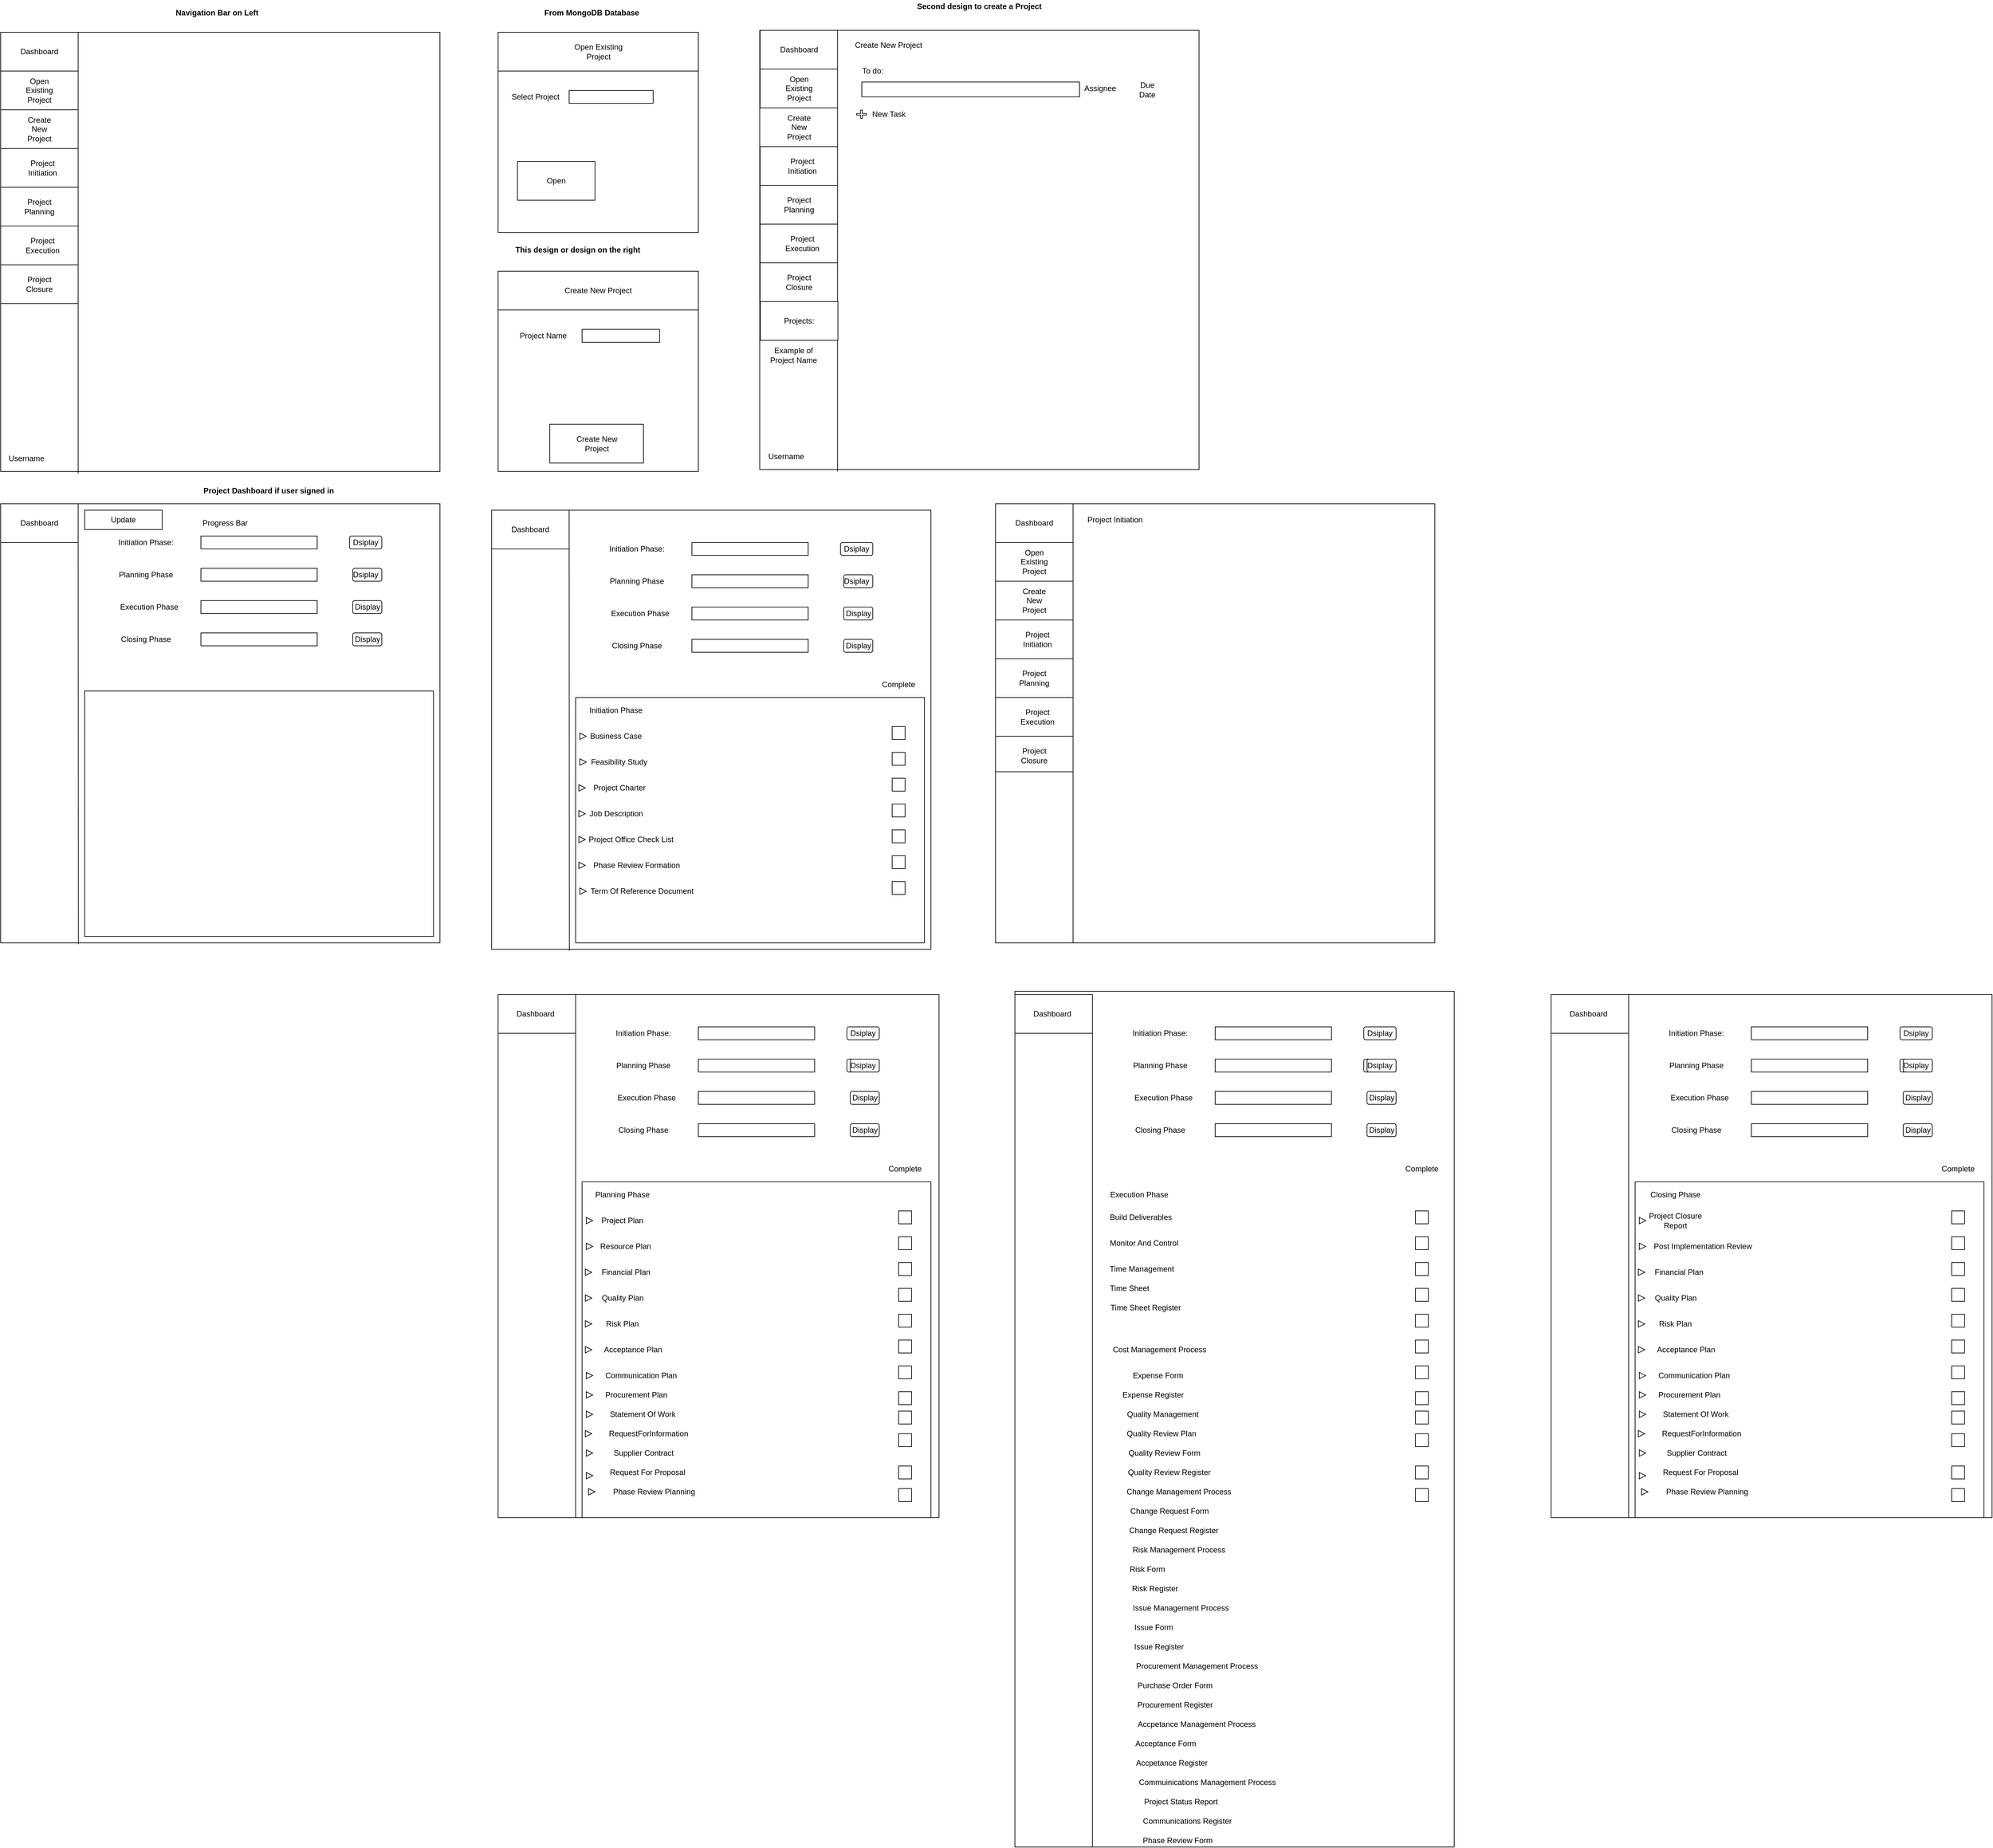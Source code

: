 <mxfile version="15.2.7" type="device"><diagram id="mk-WhD5-zC4WKU7OAlrr" name="Page-1"><mxGraphModel dx="1422" dy="822" grid="1" gridSize="10" guides="1" tooltips="1" connect="1" arrows="1" fold="1" page="1" pageScale="1" pageWidth="850" pageHeight="1100" math="0" shadow="0"><root><mxCell id="0"/><mxCell id="1" parent="0"/><mxCell id="4KovrRJXd_pYZHAqA6Cv-90" value="" style="rounded=0;whiteSpace=wrap;html=1;" vertex="1" parent="1"><mxGeometry x="1660" y="1545" width="680" height="1325" as="geometry"/></mxCell><mxCell id="WnMuVcw_zwu91kjm3Wt8-155" value="" style="rounded=0;whiteSpace=wrap;html=1;" parent="1" vertex="1"><mxGeometry x="860" y="1550" width="682.5" height="810" as="geometry"/></mxCell><mxCell id="WnMuVcw_zwu91kjm3Wt8-18" value="" style="rounded=1;whiteSpace=wrap;html=1;" parent="1" vertex="1"><mxGeometry x="630" y="890" width="50" height="20" as="geometry"/></mxCell><mxCell id="WnMuVcw_zwu91kjm3Wt8-156" value="" style="rounded=0;whiteSpace=wrap;html=1;" parent="1" vertex="1"><mxGeometry x="860" y="1550" width="120" height="60" as="geometry"/></mxCell><mxCell id="ChsuPHM8FksERMByme83-1" value="" style="whiteSpace=wrap;html=1;aspect=fixed;" parent="1" vertex="1"><mxGeometry x="90" y="60" width="680" height="680" as="geometry"/></mxCell><mxCell id="ChsuPHM8FksERMByme83-2" value="" style="rounded=0;whiteSpace=wrap;html=1;" parent="1" vertex="1"><mxGeometry x="90" y="60" width="120" height="60" as="geometry"/></mxCell><mxCell id="ChsuPHM8FksERMByme83-3" value="Dashboard" style="text;html=1;strokeColor=none;fillColor=none;align=center;verticalAlign=middle;whiteSpace=wrap;rounded=0;" parent="1" vertex="1"><mxGeometry x="130" y="80" width="40" height="20" as="geometry"/></mxCell><mxCell id="ChsuPHM8FksERMByme83-4" value="" style="endArrow=none;html=1;entryX=1;entryY=1;entryDx=0;entryDy=0;" parent="1" target="ChsuPHM8FksERMByme83-2" edge="1"><mxGeometry width="50" height="50" relative="1" as="geometry"><mxPoint x="210" y="743" as="sourcePoint"/><mxPoint x="450" y="390" as="targetPoint"/><Array as="points"><mxPoint x="210" y="390"/></Array></mxGeometry></mxCell><mxCell id="ChsuPHM8FksERMByme83-5" value="" style="rounded=0;whiteSpace=wrap;html=1;" parent="1" vertex="1"><mxGeometry x="90" y="120" width="120" height="60" as="geometry"/></mxCell><mxCell id="ChsuPHM8FksERMByme83-6" value="Create New Project" style="text;html=1;strokeColor=none;fillColor=none;align=center;verticalAlign=middle;whiteSpace=wrap;rounded=0;" parent="1" vertex="1"><mxGeometry x="130" y="200" width="40" height="20" as="geometry"/></mxCell><mxCell id="ChsuPHM8FksERMByme83-8" value="" style="whiteSpace=wrap;html=1;aspect=fixed;" parent="1" vertex="1"><mxGeometry x="860" y="430" width="310" height="310" as="geometry"/></mxCell><mxCell id="ChsuPHM8FksERMByme83-9" value="" style="rounded=0;whiteSpace=wrap;html=1;" parent="1" vertex="1"><mxGeometry x="860" y="430" width="310" height="60" as="geometry"/></mxCell><mxCell id="ChsuPHM8FksERMByme83-10" value="Create New Project" style="text;html=1;strokeColor=none;fillColor=none;align=center;verticalAlign=middle;whiteSpace=wrap;rounded=0;" parent="1" vertex="1"><mxGeometry x="925" y="450" width="180" height="20" as="geometry"/></mxCell><mxCell id="ChsuPHM8FksERMByme83-12" value="Project Name" style="text;html=1;strokeColor=none;fillColor=none;align=center;verticalAlign=middle;whiteSpace=wrap;rounded=0;" parent="1" vertex="1"><mxGeometry x="890" y="520" width="80" height="20" as="geometry"/></mxCell><mxCell id="ChsuPHM8FksERMByme83-14" value="" style="rounded=0;whiteSpace=wrap;html=1;" parent="1" vertex="1"><mxGeometry x="990" y="520" width="120" height="20" as="geometry"/></mxCell><mxCell id="ChsuPHM8FksERMByme83-15" value="" style="rounded=0;whiteSpace=wrap;html=1;" parent="1" vertex="1"><mxGeometry x="940" y="667" width="145" height="60" as="geometry"/></mxCell><mxCell id="ChsuPHM8FksERMByme83-16" value="Create New Project" style="text;html=1;strokeColor=none;fillColor=none;align=center;verticalAlign=middle;whiteSpace=wrap;rounded=0;" parent="1" vertex="1"><mxGeometry x="962.5" y="687" width="100" height="20" as="geometry"/></mxCell><mxCell id="ChsuPHM8FksERMByme83-17" value="" style="rounded=0;whiteSpace=wrap;html=1;" parent="1" vertex="1"><mxGeometry x="90" y="240" width="120" height="60" as="geometry"/></mxCell><mxCell id="ChsuPHM8FksERMByme83-18" value="Open Existing Project" style="text;html=1;strokeColor=none;fillColor=none;align=center;verticalAlign=middle;whiteSpace=wrap;rounded=0;" parent="1" vertex="1"><mxGeometry x="130" y="140" width="40" height="20" as="geometry"/></mxCell><mxCell id="ChsuPHM8FksERMByme83-19" value="" style="whiteSpace=wrap;html=1;aspect=fixed;" parent="1" vertex="1"><mxGeometry x="860" y="60" width="310" height="310" as="geometry"/></mxCell><mxCell id="ChsuPHM8FksERMByme83-20" value="" style="rounded=0;whiteSpace=wrap;html=1;" parent="1" vertex="1"><mxGeometry x="860" y="60" width="310" height="60" as="geometry"/></mxCell><mxCell id="ChsuPHM8FksERMByme83-21" value="Open Existing Project" style="text;html=1;strokeColor=none;fillColor=none;align=center;verticalAlign=middle;whiteSpace=wrap;rounded=0;" parent="1" vertex="1"><mxGeometry x="957.5" y="80" width="115" height="20" as="geometry"/></mxCell><mxCell id="ChsuPHM8FksERMByme83-22" value="Select Project" style="text;html=1;strokeColor=none;fillColor=none;align=center;verticalAlign=middle;whiteSpace=wrap;rounded=0;" parent="1" vertex="1"><mxGeometry x="877.5" y="150" width="80" height="20" as="geometry"/></mxCell><mxCell id="ChsuPHM8FksERMByme83-23" value="" style="rounded=0;whiteSpace=wrap;html=1;" parent="1" vertex="1"><mxGeometry x="970" y="150" width="130" height="20" as="geometry"/></mxCell><mxCell id="ChsuPHM8FksERMByme83-26" value="" style="rounded=0;whiteSpace=wrap;html=1;" parent="1" vertex="1"><mxGeometry x="890" y="260" width="120" height="60" as="geometry"/></mxCell><mxCell id="ChsuPHM8FksERMByme83-27" value="Open" style="text;html=1;strokeColor=none;fillColor=none;align=center;verticalAlign=middle;whiteSpace=wrap;rounded=0;" parent="1" vertex="1"><mxGeometry x="930" y="280" width="40" height="20" as="geometry"/></mxCell><mxCell id="ChsuPHM8FksERMByme83-31" value="" style="whiteSpace=wrap;html=1;aspect=fixed;" parent="1" vertex="1"><mxGeometry x="90" y="790" width="680" height="680" as="geometry"/></mxCell><mxCell id="ChsuPHM8FksERMByme83-32" value="" style="rounded=0;whiteSpace=wrap;html=1;" parent="1" vertex="1"><mxGeometry x="90" y="790" width="120" height="60" as="geometry"/></mxCell><mxCell id="ChsuPHM8FksERMByme83-33" value="Dashboard" style="text;html=1;strokeColor=none;fillColor=none;align=center;verticalAlign=middle;whiteSpace=wrap;rounded=0;" parent="1" vertex="1"><mxGeometry x="130" y="810" width="40" height="20" as="geometry"/></mxCell><mxCell id="ChsuPHM8FksERMByme83-35" value="" style="endArrow=none;html=1;exitX=0.177;exitY=1.003;exitDx=0;exitDy=0;exitPerimeter=0;" parent="1" source="ChsuPHM8FksERMByme83-31" edge="1"><mxGeometry width="50" height="50" relative="1" as="geometry"><mxPoint x="160" y="900" as="sourcePoint"/><mxPoint x="210" y="850" as="targetPoint"/></mxGeometry></mxCell><mxCell id="WnMuVcw_zwu91kjm3Wt8-1" value="Initiation Phase:" style="text;html=1;strokeColor=none;fillColor=none;align=center;verticalAlign=middle;whiteSpace=wrap;rounded=0;" parent="1" vertex="1"><mxGeometry x="270" y="840" width="90" height="20" as="geometry"/></mxCell><mxCell id="WnMuVcw_zwu91kjm3Wt8-2" value="Planning Phase" style="text;html=1;strokeColor=none;fillColor=none;align=center;verticalAlign=middle;whiteSpace=wrap;rounded=0;" parent="1" vertex="1"><mxGeometry x="270" y="890" width="90" height="20" as="geometry"/></mxCell><mxCell id="WnMuVcw_zwu91kjm3Wt8-3" value="Execution Phase" style="text;html=1;strokeColor=none;fillColor=none;align=center;verticalAlign=middle;whiteSpace=wrap;rounded=0;" parent="1" vertex="1"><mxGeometry x="270" y="940" width="100" height="20" as="geometry"/></mxCell><mxCell id="WnMuVcw_zwu91kjm3Wt8-4" value="Closing Phase" style="text;html=1;strokeColor=none;fillColor=none;align=center;verticalAlign=middle;whiteSpace=wrap;rounded=0;" parent="1" vertex="1"><mxGeometry x="270" y="990" width="90" height="20" as="geometry"/></mxCell><mxCell id="WnMuVcw_zwu91kjm3Wt8-7" value="" style="rounded=0;whiteSpace=wrap;html=1;" parent="1" vertex="1"><mxGeometry x="400" y="840" width="180" height="20" as="geometry"/></mxCell><mxCell id="WnMuVcw_zwu91kjm3Wt8-8" value="" style="rounded=0;whiteSpace=wrap;html=1;" parent="1" vertex="1"><mxGeometry x="400" y="890" width="180" height="20" as="geometry"/></mxCell><mxCell id="WnMuVcw_zwu91kjm3Wt8-9" value="" style="rounded=0;whiteSpace=wrap;html=1;" parent="1" vertex="1"><mxGeometry x="400" y="940" width="180" height="20" as="geometry"/></mxCell><mxCell id="WnMuVcw_zwu91kjm3Wt8-10" value="" style="rounded=0;whiteSpace=wrap;html=1;" parent="1" vertex="1"><mxGeometry x="400" y="990" width="180" height="20" as="geometry"/></mxCell><mxCell id="WnMuVcw_zwu91kjm3Wt8-11" value="" style="rounded=1;whiteSpace=wrap;html=1;" parent="1" vertex="1"><mxGeometry x="630" y="840" width="50" height="20" as="geometry"/></mxCell><mxCell id="WnMuVcw_zwu91kjm3Wt8-12" value="Dsiplay" style="text;html=1;strokeColor=none;fillColor=none;align=center;verticalAlign=middle;whiteSpace=wrap;rounded=0;" parent="1" vertex="1"><mxGeometry x="635" y="840" width="40" height="20" as="geometry"/></mxCell><mxCell id="WnMuVcw_zwu91kjm3Wt8-19" value="" style="rounded=1;whiteSpace=wrap;html=1;" parent="1" vertex="1"><mxGeometry x="635" y="890" width="45" height="20" as="geometry"/></mxCell><mxCell id="WnMuVcw_zwu91kjm3Wt8-21" value="" style="rounded=1;whiteSpace=wrap;html=1;" parent="1" vertex="1"><mxGeometry x="635" y="940" width="45" height="20" as="geometry"/></mxCell><mxCell id="WnMuVcw_zwu91kjm3Wt8-22" value="" style="rounded=1;whiteSpace=wrap;html=1;" parent="1" vertex="1"><mxGeometry x="635" y="990" width="45" height="20" as="geometry"/></mxCell><mxCell id="WnMuVcw_zwu91kjm3Wt8-23" value="Dsiplay" style="text;html=1;strokeColor=none;fillColor=none;align=center;verticalAlign=middle;whiteSpace=wrap;rounded=0;" parent="1" vertex="1"><mxGeometry x="635" y="890" width="40" height="20" as="geometry"/></mxCell><mxCell id="WnMuVcw_zwu91kjm3Wt8-24" value="Display" style="text;html=1;strokeColor=none;fillColor=none;align=center;verticalAlign=middle;whiteSpace=wrap;rounded=0;" parent="1" vertex="1"><mxGeometry x="638" y="940" width="40" height="20" as="geometry"/></mxCell><mxCell id="WnMuVcw_zwu91kjm3Wt8-25" value="Display" style="text;html=1;strokeColor=none;fillColor=none;align=center;verticalAlign=middle;whiteSpace=wrap;rounded=0;" parent="1" vertex="1"><mxGeometry x="638" y="990" width="40" height="20" as="geometry"/></mxCell><mxCell id="WnMuVcw_zwu91kjm3Wt8-26" value="" style="rounded=0;whiteSpace=wrap;html=1;" parent="1" vertex="1"><mxGeometry x="220" y="1080" width="540" height="380" as="geometry"/></mxCell><mxCell id="WnMuVcw_zwu91kjm3Wt8-47" value="" style="rounded=1;whiteSpace=wrap;html=1;" parent="1" vertex="1"><mxGeometry x="1390" y="900" width="50" height="20" as="geometry"/></mxCell><mxCell id="WnMuVcw_zwu91kjm3Wt8-48" value="" style="whiteSpace=wrap;html=1;aspect=fixed;" parent="1" vertex="1"><mxGeometry x="850" y="800" width="680" height="680" as="geometry"/></mxCell><mxCell id="WnMuVcw_zwu91kjm3Wt8-49" value="" style="rounded=0;whiteSpace=wrap;html=1;" parent="1" vertex="1"><mxGeometry x="850" y="800" width="120" height="60" as="geometry"/></mxCell><mxCell id="WnMuVcw_zwu91kjm3Wt8-50" value="Dashboard" style="text;html=1;strokeColor=none;fillColor=none;align=center;verticalAlign=middle;whiteSpace=wrap;rounded=0;" parent="1" vertex="1"><mxGeometry x="890" y="820" width="40" height="20" as="geometry"/></mxCell><mxCell id="WnMuVcw_zwu91kjm3Wt8-51" value="" style="endArrow=none;html=1;exitX=0.177;exitY=1.003;exitDx=0;exitDy=0;exitPerimeter=0;" parent="1" source="WnMuVcw_zwu91kjm3Wt8-48" edge="1"><mxGeometry width="50" height="50" relative="1" as="geometry"><mxPoint x="920" y="910" as="sourcePoint"/><mxPoint x="970" y="860" as="targetPoint"/></mxGeometry></mxCell><mxCell id="WnMuVcw_zwu91kjm3Wt8-52" value="Initiation Phase:" style="text;html=1;strokeColor=none;fillColor=none;align=center;verticalAlign=middle;whiteSpace=wrap;rounded=0;" parent="1" vertex="1"><mxGeometry x="1030" y="850" width="90" height="20" as="geometry"/></mxCell><mxCell id="WnMuVcw_zwu91kjm3Wt8-53" value="Planning Phase" style="text;html=1;strokeColor=none;fillColor=none;align=center;verticalAlign=middle;whiteSpace=wrap;rounded=0;" parent="1" vertex="1"><mxGeometry x="1030" y="900" width="90" height="20" as="geometry"/></mxCell><mxCell id="WnMuVcw_zwu91kjm3Wt8-54" value="Execution Phase" style="text;html=1;strokeColor=none;fillColor=none;align=center;verticalAlign=middle;whiteSpace=wrap;rounded=0;" parent="1" vertex="1"><mxGeometry x="1030" y="950" width="100" height="20" as="geometry"/></mxCell><mxCell id="WnMuVcw_zwu91kjm3Wt8-55" value="Closing Phase" style="text;html=1;strokeColor=none;fillColor=none;align=center;verticalAlign=middle;whiteSpace=wrap;rounded=0;" parent="1" vertex="1"><mxGeometry x="1030" y="1000" width="90" height="20" as="geometry"/></mxCell><mxCell id="WnMuVcw_zwu91kjm3Wt8-56" value="" style="rounded=0;whiteSpace=wrap;html=1;" parent="1" vertex="1"><mxGeometry x="1160" y="850" width="180" height="20" as="geometry"/></mxCell><mxCell id="WnMuVcw_zwu91kjm3Wt8-57" value="" style="rounded=0;whiteSpace=wrap;html=1;" parent="1" vertex="1"><mxGeometry x="1160" y="900" width="180" height="20" as="geometry"/></mxCell><mxCell id="WnMuVcw_zwu91kjm3Wt8-58" value="" style="rounded=0;whiteSpace=wrap;html=1;" parent="1" vertex="1"><mxGeometry x="1160" y="950" width="180" height="20" as="geometry"/></mxCell><mxCell id="WnMuVcw_zwu91kjm3Wt8-59" value="" style="rounded=0;whiteSpace=wrap;html=1;" parent="1" vertex="1"><mxGeometry x="1160" y="1000" width="180" height="20" as="geometry"/></mxCell><mxCell id="WnMuVcw_zwu91kjm3Wt8-60" value="" style="rounded=1;whiteSpace=wrap;html=1;" parent="1" vertex="1"><mxGeometry x="1390" y="850" width="50" height="20" as="geometry"/></mxCell><mxCell id="WnMuVcw_zwu91kjm3Wt8-61" value="Dsiplay" style="text;html=1;strokeColor=none;fillColor=none;align=center;verticalAlign=middle;whiteSpace=wrap;rounded=0;" parent="1" vertex="1"><mxGeometry x="1395" y="850" width="40" height="20" as="geometry"/></mxCell><mxCell id="WnMuVcw_zwu91kjm3Wt8-62" value="" style="rounded=1;whiteSpace=wrap;html=1;" parent="1" vertex="1"><mxGeometry x="1395" y="900" width="45" height="20" as="geometry"/></mxCell><mxCell id="WnMuVcw_zwu91kjm3Wt8-63" value="" style="rounded=1;whiteSpace=wrap;html=1;" parent="1" vertex="1"><mxGeometry x="1395" y="950" width="45" height="20" as="geometry"/></mxCell><mxCell id="WnMuVcw_zwu91kjm3Wt8-64" value="" style="rounded=1;whiteSpace=wrap;html=1;" parent="1" vertex="1"><mxGeometry x="1395" y="1000" width="45" height="20" as="geometry"/></mxCell><mxCell id="WnMuVcw_zwu91kjm3Wt8-65" value="Dsiplay" style="text;html=1;strokeColor=none;fillColor=none;align=center;verticalAlign=middle;whiteSpace=wrap;rounded=0;" parent="1" vertex="1"><mxGeometry x="1395" y="900" width="40" height="20" as="geometry"/></mxCell><mxCell id="WnMuVcw_zwu91kjm3Wt8-66" value="Display" style="text;html=1;strokeColor=none;fillColor=none;align=center;verticalAlign=middle;whiteSpace=wrap;rounded=0;" parent="1" vertex="1"><mxGeometry x="1398" y="950" width="40" height="20" as="geometry"/></mxCell><mxCell id="WnMuVcw_zwu91kjm3Wt8-67" value="Display" style="text;html=1;strokeColor=none;fillColor=none;align=center;verticalAlign=middle;whiteSpace=wrap;rounded=0;" parent="1" vertex="1"><mxGeometry x="1398" y="1000" width="40" height="20" as="geometry"/></mxCell><mxCell id="WnMuVcw_zwu91kjm3Wt8-68" value="" style="rounded=0;whiteSpace=wrap;html=1;" parent="1" vertex="1"><mxGeometry x="980" y="1090" width="540" height="380" as="geometry"/></mxCell><mxCell id="WnMuVcw_zwu91kjm3Wt8-69" value="Initiation Phase" style="text;html=1;strokeColor=none;fillColor=none;align=center;verticalAlign=middle;whiteSpace=wrap;rounded=0;" parent="1" vertex="1"><mxGeometry x="995" y="1100" width="95" height="20" as="geometry"/></mxCell><mxCell id="WnMuVcw_zwu91kjm3Wt8-71" value="Business Case" style="text;html=1;strokeColor=none;fillColor=none;align=center;verticalAlign=middle;whiteSpace=wrap;rounded=0;" parent="1" vertex="1"><mxGeometry x="1000" y="1140" width="85" height="20" as="geometry"/></mxCell><mxCell id="WnMuVcw_zwu91kjm3Wt8-72" value="Feasibility Study" style="text;html=1;strokeColor=none;fillColor=none;align=center;verticalAlign=middle;whiteSpace=wrap;rounded=0;" parent="1" vertex="1"><mxGeometry x="1000" y="1180" width="95" height="20" as="geometry"/></mxCell><mxCell id="WnMuVcw_zwu91kjm3Wt8-73" value="Project Charter" style="text;html=1;strokeColor=none;fillColor=none;align=center;verticalAlign=middle;whiteSpace=wrap;rounded=0;" parent="1" vertex="1"><mxGeometry x="1001.5" y="1220" width="92" height="20" as="geometry"/></mxCell><mxCell id="WnMuVcw_zwu91kjm3Wt8-74" value="Job Description" style="text;html=1;strokeColor=none;fillColor=none;align=center;verticalAlign=middle;whiteSpace=wrap;rounded=0;" parent="1" vertex="1"><mxGeometry x="996.5" y="1260" width="92" height="20" as="geometry"/></mxCell><mxCell id="WnMuVcw_zwu91kjm3Wt8-75" value="Project Office Check List" style="text;html=1;strokeColor=none;fillColor=none;align=center;verticalAlign=middle;whiteSpace=wrap;rounded=0;" parent="1" vertex="1"><mxGeometry x="995" y="1300" width="142" height="20" as="geometry"/></mxCell><mxCell id="WnMuVcw_zwu91kjm3Wt8-76" value="Phase Review Formation" style="text;html=1;strokeColor=none;fillColor=none;align=center;verticalAlign=middle;whiteSpace=wrap;rounded=0;" parent="1" vertex="1"><mxGeometry x="996.5" y="1340" width="155" height="20" as="geometry"/></mxCell><mxCell id="WnMuVcw_zwu91kjm3Wt8-77" value="Term Of Reference Document" style="text;html=1;strokeColor=none;fillColor=none;align=center;verticalAlign=middle;whiteSpace=wrap;rounded=0;" parent="1" vertex="1"><mxGeometry x="1001.5" y="1380" width="162" height="20" as="geometry"/></mxCell><mxCell id="WnMuVcw_zwu91kjm3Wt8-79" value="" style="triangle;whiteSpace=wrap;html=1;" parent="1" vertex="1"><mxGeometry x="986.5" y="1145" width="10" height="10" as="geometry"/></mxCell><mxCell id="WnMuVcw_zwu91kjm3Wt8-80" value="" style="triangle;whiteSpace=wrap;html=1;" parent="1" vertex="1"><mxGeometry x="986.5" y="1185" width="10" height="10" as="geometry"/></mxCell><mxCell id="WnMuVcw_zwu91kjm3Wt8-81" value="" style="triangle;whiteSpace=wrap;html=1;" parent="1" vertex="1"><mxGeometry x="985" y="1225" width="10" height="10" as="geometry"/></mxCell><mxCell id="WnMuVcw_zwu91kjm3Wt8-82" value="" style="triangle;whiteSpace=wrap;html=1;" parent="1" vertex="1"><mxGeometry x="985" y="1265" width="10" height="10" as="geometry"/></mxCell><mxCell id="WnMuVcw_zwu91kjm3Wt8-83" value="" style="triangle;whiteSpace=wrap;html=1;" parent="1" vertex="1"><mxGeometry x="985" y="1305" width="10" height="10" as="geometry"/></mxCell><mxCell id="WnMuVcw_zwu91kjm3Wt8-84" value="" style="triangle;whiteSpace=wrap;html=1;" parent="1" vertex="1"><mxGeometry x="985" y="1345" width="10" height="10" as="geometry"/></mxCell><mxCell id="WnMuVcw_zwu91kjm3Wt8-85" value="" style="triangle;whiteSpace=wrap;html=1;" parent="1" vertex="1"><mxGeometry x="986.5" y="1385" width="10" height="10" as="geometry"/></mxCell><mxCell id="WnMuVcw_zwu91kjm3Wt8-86" value="Complete" style="text;html=1;strokeColor=none;fillColor=none;align=center;verticalAlign=middle;whiteSpace=wrap;rounded=0;" parent="1" vertex="1"><mxGeometry x="1460" y="1060" width="40" height="20" as="geometry"/></mxCell><mxCell id="WnMuVcw_zwu91kjm3Wt8-88" value="" style="whiteSpace=wrap;html=1;aspect=fixed;" parent="1" vertex="1"><mxGeometry x="1470" y="1135" width="20" height="20" as="geometry"/></mxCell><mxCell id="WnMuVcw_zwu91kjm3Wt8-89" value="" style="whiteSpace=wrap;html=1;aspect=fixed;" parent="1" vertex="1"><mxGeometry x="1470" y="1175" width="20" height="20" as="geometry"/></mxCell><mxCell id="WnMuVcw_zwu91kjm3Wt8-90" value="" style="whiteSpace=wrap;html=1;aspect=fixed;" parent="1" vertex="1"><mxGeometry x="1470" y="1215" width="20" height="20" as="geometry"/></mxCell><mxCell id="WnMuVcw_zwu91kjm3Wt8-91" value="" style="whiteSpace=wrap;html=1;aspect=fixed;" parent="1" vertex="1"><mxGeometry x="1470" y="1255" width="20" height="20" as="geometry"/></mxCell><mxCell id="WnMuVcw_zwu91kjm3Wt8-92" value="" style="whiteSpace=wrap;html=1;aspect=fixed;" parent="1" vertex="1"><mxGeometry x="1470" y="1295" width="20" height="20" as="geometry"/></mxCell><mxCell id="WnMuVcw_zwu91kjm3Wt8-93" value="" style="whiteSpace=wrap;html=1;aspect=fixed;" parent="1" vertex="1"><mxGeometry x="1470" y="1335" width="20" height="20" as="geometry"/></mxCell><mxCell id="WnMuVcw_zwu91kjm3Wt8-94" value="" style="whiteSpace=wrap;html=1;aspect=fixed;" parent="1" vertex="1"><mxGeometry x="1470" y="1375" width="20" height="20" as="geometry"/></mxCell><mxCell id="WnMuVcw_zwu91kjm3Wt8-95" value="" style="rounded=0;whiteSpace=wrap;html=1;" parent="1" vertex="1"><mxGeometry x="220" y="800" width="120" height="30" as="geometry"/></mxCell><mxCell id="WnMuVcw_zwu91kjm3Wt8-96" value="Update" style="text;html=1;strokeColor=none;fillColor=none;align=center;verticalAlign=middle;whiteSpace=wrap;rounded=0;" parent="1" vertex="1"><mxGeometry x="260" y="805" width="40" height="20" as="geometry"/></mxCell><mxCell id="WnMuVcw_zwu91kjm3Wt8-97" value="" style="rounded=1;whiteSpace=wrap;html=1;" parent="1" vertex="1"><mxGeometry x="1400" y="1650" width="50" height="20" as="geometry"/></mxCell><mxCell id="WnMuVcw_zwu91kjm3Wt8-99" value="" style="rounded=0;whiteSpace=wrap;html=1;" parent="1" vertex="1"><mxGeometry x="860" y="1550" width="120" height="810" as="geometry"/></mxCell><mxCell id="WnMuVcw_zwu91kjm3Wt8-102" value="Initiation Phase:" style="text;html=1;strokeColor=none;fillColor=none;align=center;verticalAlign=middle;whiteSpace=wrap;rounded=0;" parent="1" vertex="1"><mxGeometry x="1040" y="1600" width="90" height="20" as="geometry"/></mxCell><mxCell id="WnMuVcw_zwu91kjm3Wt8-103" value="Planning Phase" style="text;html=1;strokeColor=none;fillColor=none;align=center;verticalAlign=middle;whiteSpace=wrap;rounded=0;" parent="1" vertex="1"><mxGeometry x="1040" y="1650" width="90" height="20" as="geometry"/></mxCell><mxCell id="WnMuVcw_zwu91kjm3Wt8-104" value="Execution Phase" style="text;html=1;strokeColor=none;fillColor=none;align=center;verticalAlign=middle;whiteSpace=wrap;rounded=0;" parent="1" vertex="1"><mxGeometry x="1040" y="1700" width="100" height="20" as="geometry"/></mxCell><mxCell id="WnMuVcw_zwu91kjm3Wt8-105" value="Closing Phase" style="text;html=1;strokeColor=none;fillColor=none;align=center;verticalAlign=middle;whiteSpace=wrap;rounded=0;" parent="1" vertex="1"><mxGeometry x="1040" y="1750" width="90" height="20" as="geometry"/></mxCell><mxCell id="WnMuVcw_zwu91kjm3Wt8-106" value="" style="rounded=0;whiteSpace=wrap;html=1;" parent="1" vertex="1"><mxGeometry x="1170" y="1600" width="180" height="20" as="geometry"/></mxCell><mxCell id="WnMuVcw_zwu91kjm3Wt8-107" value="" style="rounded=0;whiteSpace=wrap;html=1;" parent="1" vertex="1"><mxGeometry x="1170" y="1650" width="180" height="20" as="geometry"/></mxCell><mxCell id="WnMuVcw_zwu91kjm3Wt8-108" value="" style="rounded=0;whiteSpace=wrap;html=1;" parent="1" vertex="1"><mxGeometry x="1170" y="1700" width="180" height="20" as="geometry"/></mxCell><mxCell id="WnMuVcw_zwu91kjm3Wt8-109" value="" style="rounded=0;whiteSpace=wrap;html=1;" parent="1" vertex="1"><mxGeometry x="1170" y="1750" width="180" height="20" as="geometry"/></mxCell><mxCell id="WnMuVcw_zwu91kjm3Wt8-110" value="" style="rounded=1;whiteSpace=wrap;html=1;" parent="1" vertex="1"><mxGeometry x="1400" y="1600" width="50" height="20" as="geometry"/></mxCell><mxCell id="WnMuVcw_zwu91kjm3Wt8-111" value="Dsiplay" style="text;html=1;strokeColor=none;fillColor=none;align=center;verticalAlign=middle;whiteSpace=wrap;rounded=0;" parent="1" vertex="1"><mxGeometry x="1405" y="1600" width="40" height="20" as="geometry"/></mxCell><mxCell id="WnMuVcw_zwu91kjm3Wt8-112" value="" style="rounded=1;whiteSpace=wrap;html=1;" parent="1" vertex="1"><mxGeometry x="1405" y="1650" width="45" height="20" as="geometry"/></mxCell><mxCell id="WnMuVcw_zwu91kjm3Wt8-113" value="" style="rounded=1;whiteSpace=wrap;html=1;" parent="1" vertex="1"><mxGeometry x="1405" y="1700" width="45" height="20" as="geometry"/></mxCell><mxCell id="WnMuVcw_zwu91kjm3Wt8-114" value="" style="rounded=1;whiteSpace=wrap;html=1;" parent="1" vertex="1"><mxGeometry x="1405" y="1750" width="45" height="20" as="geometry"/></mxCell><mxCell id="WnMuVcw_zwu91kjm3Wt8-115" value="Dsiplay" style="text;html=1;strokeColor=none;fillColor=none;align=center;verticalAlign=middle;whiteSpace=wrap;rounded=0;" parent="1" vertex="1"><mxGeometry x="1405" y="1650" width="40" height="20" as="geometry"/></mxCell><mxCell id="WnMuVcw_zwu91kjm3Wt8-116" value="Display" style="text;html=1;strokeColor=none;fillColor=none;align=center;verticalAlign=middle;whiteSpace=wrap;rounded=0;" parent="1" vertex="1"><mxGeometry x="1408" y="1700" width="40" height="20" as="geometry"/></mxCell><mxCell id="WnMuVcw_zwu91kjm3Wt8-117" value="Display" style="text;html=1;strokeColor=none;fillColor=none;align=center;verticalAlign=middle;whiteSpace=wrap;rounded=0;" parent="1" vertex="1"><mxGeometry x="1408" y="1750" width="40" height="20" as="geometry"/></mxCell><mxCell id="WnMuVcw_zwu91kjm3Wt8-118" value="" style="rounded=0;whiteSpace=wrap;html=1;" parent="1" vertex="1"><mxGeometry x="990" y="1840" width="540" height="520" as="geometry"/></mxCell><mxCell id="WnMuVcw_zwu91kjm3Wt8-119" value="Planning Phase" style="text;html=1;strokeColor=none;fillColor=none;align=center;verticalAlign=middle;whiteSpace=wrap;rounded=0;" parent="1" vertex="1"><mxGeometry x="1005" y="1850" width="95" height="20" as="geometry"/></mxCell><mxCell id="WnMuVcw_zwu91kjm3Wt8-120" value="Project Plan" style="text;html=1;strokeColor=none;fillColor=none;align=center;verticalAlign=middle;whiteSpace=wrap;rounded=0;" parent="1" vertex="1"><mxGeometry x="1010" y="1890" width="85" height="20" as="geometry"/></mxCell><mxCell id="WnMuVcw_zwu91kjm3Wt8-121" value="Resource Plan" style="text;html=1;strokeColor=none;fillColor=none;align=center;verticalAlign=middle;whiteSpace=wrap;rounded=0;" parent="1" vertex="1"><mxGeometry x="1010" y="1930" width="95" height="20" as="geometry"/></mxCell><mxCell id="WnMuVcw_zwu91kjm3Wt8-122" value="Financial Plan" style="text;html=1;strokeColor=none;fillColor=none;align=center;verticalAlign=middle;whiteSpace=wrap;rounded=0;" parent="1" vertex="1"><mxGeometry x="1011.5" y="1970" width="92" height="20" as="geometry"/></mxCell><mxCell id="WnMuVcw_zwu91kjm3Wt8-123" value="Quality Plan" style="text;html=1;strokeColor=none;fillColor=none;align=center;verticalAlign=middle;whiteSpace=wrap;rounded=0;" parent="1" vertex="1"><mxGeometry x="1006.5" y="2010" width="92" height="20" as="geometry"/></mxCell><mxCell id="WnMuVcw_zwu91kjm3Wt8-124" value="Risk Plan" style="text;html=1;strokeColor=none;fillColor=none;align=center;verticalAlign=middle;whiteSpace=wrap;rounded=0;" parent="1" vertex="1"><mxGeometry x="1005" y="2050" width="95" height="20" as="geometry"/></mxCell><mxCell id="WnMuVcw_zwu91kjm3Wt8-125" value="Acceptance Plan" style="text;html=1;strokeColor=none;fillColor=none;align=center;verticalAlign=middle;whiteSpace=wrap;rounded=0;" parent="1" vertex="1"><mxGeometry x="1006.5" y="2090" width="123.5" height="20" as="geometry"/></mxCell><mxCell id="WnMuVcw_zwu91kjm3Wt8-126" value="Communication Plan" style="text;html=1;strokeColor=none;fillColor=none;align=center;verticalAlign=middle;whiteSpace=wrap;rounded=0;" parent="1" vertex="1"><mxGeometry x="1011.5" y="2130" width="138.5" height="20" as="geometry"/></mxCell><mxCell id="WnMuVcw_zwu91kjm3Wt8-127" value="" style="triangle;whiteSpace=wrap;html=1;" parent="1" vertex="1"><mxGeometry x="996.5" y="1895" width="10" height="10" as="geometry"/></mxCell><mxCell id="WnMuVcw_zwu91kjm3Wt8-128" value="" style="triangle;whiteSpace=wrap;html=1;" parent="1" vertex="1"><mxGeometry x="996.5" y="1935" width="10" height="10" as="geometry"/></mxCell><mxCell id="WnMuVcw_zwu91kjm3Wt8-129" value="" style="triangle;whiteSpace=wrap;html=1;" parent="1" vertex="1"><mxGeometry x="995" y="1975" width="10" height="10" as="geometry"/></mxCell><mxCell id="WnMuVcw_zwu91kjm3Wt8-130" value="" style="triangle;whiteSpace=wrap;html=1;" parent="1" vertex="1"><mxGeometry x="995" y="2015" width="10" height="10" as="geometry"/></mxCell><mxCell id="WnMuVcw_zwu91kjm3Wt8-131" value="" style="triangle;whiteSpace=wrap;html=1;" parent="1" vertex="1"><mxGeometry x="995" y="2055" width="10" height="10" as="geometry"/></mxCell><mxCell id="WnMuVcw_zwu91kjm3Wt8-132" value="" style="triangle;whiteSpace=wrap;html=1;" parent="1" vertex="1"><mxGeometry x="995" y="2095" width="10" height="10" as="geometry"/></mxCell><mxCell id="WnMuVcw_zwu91kjm3Wt8-133" value="" style="triangle;whiteSpace=wrap;html=1;" parent="1" vertex="1"><mxGeometry x="996.5" y="2135" width="10" height="10" as="geometry"/></mxCell><mxCell id="WnMuVcw_zwu91kjm3Wt8-134" value="Complete" style="text;html=1;strokeColor=none;fillColor=none;align=center;verticalAlign=middle;whiteSpace=wrap;rounded=0;" parent="1" vertex="1"><mxGeometry x="1470" y="1810" width="40" height="20" as="geometry"/></mxCell><mxCell id="WnMuVcw_zwu91kjm3Wt8-135" value="" style="whiteSpace=wrap;html=1;aspect=fixed;" parent="1" vertex="1"><mxGeometry x="1480" y="1885" width="20" height="20" as="geometry"/></mxCell><mxCell id="WnMuVcw_zwu91kjm3Wt8-136" value="" style="whiteSpace=wrap;html=1;aspect=fixed;" parent="1" vertex="1"><mxGeometry x="1480" y="1925" width="20" height="20" as="geometry"/></mxCell><mxCell id="WnMuVcw_zwu91kjm3Wt8-137" value="" style="whiteSpace=wrap;html=1;aspect=fixed;" parent="1" vertex="1"><mxGeometry x="1480" y="1965" width="20" height="20" as="geometry"/></mxCell><mxCell id="WnMuVcw_zwu91kjm3Wt8-138" value="" style="whiteSpace=wrap;html=1;aspect=fixed;" parent="1" vertex="1"><mxGeometry x="1480" y="2005" width="20" height="20" as="geometry"/></mxCell><mxCell id="WnMuVcw_zwu91kjm3Wt8-139" value="" style="whiteSpace=wrap;html=1;aspect=fixed;" parent="1" vertex="1"><mxGeometry x="1480" y="2045" width="20" height="20" as="geometry"/></mxCell><mxCell id="WnMuVcw_zwu91kjm3Wt8-140" value="" style="whiteSpace=wrap;html=1;aspect=fixed;" parent="1" vertex="1"><mxGeometry x="1480" y="2085" width="20" height="20" as="geometry"/></mxCell><mxCell id="WnMuVcw_zwu91kjm3Wt8-141" value="" style="whiteSpace=wrap;html=1;aspect=fixed;" parent="1" vertex="1"><mxGeometry x="1480" y="2125" width="20" height="20" as="geometry"/></mxCell><mxCell id="WnMuVcw_zwu91kjm3Wt8-142" value="Procurement Plan" style="text;html=1;strokeColor=none;fillColor=none;align=center;verticalAlign=middle;whiteSpace=wrap;rounded=0;" parent="1" vertex="1"><mxGeometry x="1011.87" y="2160" width="124.25" height="20" as="geometry"/></mxCell><mxCell id="WnMuVcw_zwu91kjm3Wt8-143" value="Statement Of Work" style="text;html=1;strokeColor=none;fillColor=none;align=center;verticalAlign=middle;whiteSpace=wrap;rounded=0;" parent="1" vertex="1"><mxGeometry x="1028" y="2190" width="112" height="20" as="geometry"/></mxCell><mxCell id="WnMuVcw_zwu91kjm3Wt8-144" value="RequestForInformation" style="text;html=1;strokeColor=none;fillColor=none;align=center;verticalAlign=middle;whiteSpace=wrap;rounded=0;" parent="1" vertex="1"><mxGeometry x="1072.5" y="2220" width="40" height="20" as="geometry"/></mxCell><mxCell id="WnMuVcw_zwu91kjm3Wt8-145" value="Supplier Contract" style="text;html=1;strokeColor=none;fillColor=none;align=center;verticalAlign=middle;whiteSpace=wrap;rounded=0;" parent="1" vertex="1"><mxGeometry x="1031.5" y="2250" width="107" height="20" as="geometry"/></mxCell><mxCell id="WnMuVcw_zwu91kjm3Wt8-146" value="Request For Proposal" style="text;html=1;strokeColor=none;fillColor=none;align=center;verticalAlign=middle;whiteSpace=wrap;rounded=0;" parent="1" vertex="1"><mxGeometry x="1028" y="2280" width="127" height="20" as="geometry"/></mxCell><mxCell id="WnMuVcw_zwu91kjm3Wt8-147" value="Phase Review Planning" style="text;html=1;strokeColor=none;fillColor=none;align=center;verticalAlign=middle;whiteSpace=wrap;rounded=0;" parent="1" vertex="1"><mxGeometry x="1028" y="2310" width="147" height="20" as="geometry"/></mxCell><mxCell id="WnMuVcw_zwu91kjm3Wt8-148" value="" style="triangle;whiteSpace=wrap;html=1;" parent="1" vertex="1"><mxGeometry x="996.5" y="2165" width="10" height="10" as="geometry"/></mxCell><mxCell id="WnMuVcw_zwu91kjm3Wt8-149" value="" style="triangle;whiteSpace=wrap;html=1;" parent="1" vertex="1"><mxGeometry x="996.5" y="2195" width="10" height="10" as="geometry"/></mxCell><mxCell id="WnMuVcw_zwu91kjm3Wt8-150" value="" style="triangle;whiteSpace=wrap;html=1;" parent="1" vertex="1"><mxGeometry x="995" y="2225" width="10" height="10" as="geometry"/></mxCell><mxCell id="WnMuVcw_zwu91kjm3Wt8-151" value="" style="triangle;whiteSpace=wrap;html=1;" parent="1" vertex="1"><mxGeometry x="996.5" y="2255" width="10" height="10" as="geometry"/></mxCell><mxCell id="WnMuVcw_zwu91kjm3Wt8-152" value="" style="triangle;whiteSpace=wrap;html=1;" parent="1" vertex="1"><mxGeometry x="996.5" y="2290" width="10" height="10" as="geometry"/></mxCell><mxCell id="WnMuVcw_zwu91kjm3Wt8-153" value="" style="triangle;whiteSpace=wrap;html=1;" parent="1" vertex="1"><mxGeometry x="1000" y="2315" width="10" height="10" as="geometry"/></mxCell><mxCell id="WnMuVcw_zwu91kjm3Wt8-158" value="" style="rounded=0;whiteSpace=wrap;html=1;" parent="1" vertex="1"><mxGeometry x="860" y="1550" width="120" height="60" as="geometry"/></mxCell><mxCell id="WnMuVcw_zwu91kjm3Wt8-100" value="Dashboard" style="text;html=1;strokeColor=none;fillColor=none;align=center;verticalAlign=middle;whiteSpace=wrap;rounded=0;" parent="1" vertex="1"><mxGeometry x="897.5" y="1570" width="40" height="20" as="geometry"/></mxCell><mxCell id="WnMuVcw_zwu91kjm3Wt8-159" value="" style="whiteSpace=wrap;html=1;aspect=fixed;" parent="1" vertex="1"><mxGeometry x="1480" y="2165" width="20" height="20" as="geometry"/></mxCell><mxCell id="WnMuVcw_zwu91kjm3Wt8-160" value="" style="whiteSpace=wrap;html=1;aspect=fixed;" parent="1" vertex="1"><mxGeometry x="1480" y="2230" width="20" height="20" as="geometry"/></mxCell><mxCell id="WnMuVcw_zwu91kjm3Wt8-161" value="" style="whiteSpace=wrap;html=1;aspect=fixed;" parent="1" vertex="1"><mxGeometry x="1480" y="2195" width="20" height="20" as="geometry"/></mxCell><mxCell id="WnMuVcw_zwu91kjm3Wt8-163" value="" style="whiteSpace=wrap;html=1;aspect=fixed;" parent="1" vertex="1"><mxGeometry x="1480" y="2280" width="20" height="20" as="geometry"/></mxCell><mxCell id="WnMuVcw_zwu91kjm3Wt8-164" value="" style="whiteSpace=wrap;html=1;aspect=fixed;" parent="1" vertex="1"><mxGeometry x="1480" y="2315" width="20" height="20" as="geometry"/></mxCell><mxCell id="WnMuVcw_zwu91kjm3Wt8-166" value="" style="rounded=0;whiteSpace=wrap;html=1;" parent="1" vertex="1"><mxGeometry x="1660" y="1550" width="120" height="60" as="geometry"/></mxCell><mxCell id="WnMuVcw_zwu91kjm3Wt8-167" value="" style="rounded=1;whiteSpace=wrap;html=1;" parent="1" vertex="1"><mxGeometry x="2200" y="1650" width="50" height="20" as="geometry"/></mxCell><mxCell id="WnMuVcw_zwu91kjm3Wt8-168" value="" style="rounded=0;whiteSpace=wrap;html=1;" parent="1" vertex="1"><mxGeometry x="1660" y="1550" width="120" height="1320" as="geometry"/></mxCell><mxCell id="WnMuVcw_zwu91kjm3Wt8-169" value="Initiation Phase:" style="text;html=1;strokeColor=none;fillColor=none;align=center;verticalAlign=middle;whiteSpace=wrap;rounded=0;" parent="1" vertex="1"><mxGeometry x="1840" y="1600" width="90" height="20" as="geometry"/></mxCell><mxCell id="WnMuVcw_zwu91kjm3Wt8-170" value="Planning Phase" style="text;html=1;strokeColor=none;fillColor=none;align=center;verticalAlign=middle;whiteSpace=wrap;rounded=0;" parent="1" vertex="1"><mxGeometry x="1840" y="1650" width="90" height="20" as="geometry"/></mxCell><mxCell id="WnMuVcw_zwu91kjm3Wt8-171" value="Execution Phase" style="text;html=1;strokeColor=none;fillColor=none;align=center;verticalAlign=middle;whiteSpace=wrap;rounded=0;" parent="1" vertex="1"><mxGeometry x="1840" y="1700" width="100" height="20" as="geometry"/></mxCell><mxCell id="WnMuVcw_zwu91kjm3Wt8-172" value="Closing Phase" style="text;html=1;strokeColor=none;fillColor=none;align=center;verticalAlign=middle;whiteSpace=wrap;rounded=0;" parent="1" vertex="1"><mxGeometry x="1840" y="1750" width="90" height="20" as="geometry"/></mxCell><mxCell id="WnMuVcw_zwu91kjm3Wt8-173" value="" style="rounded=0;whiteSpace=wrap;html=1;" parent="1" vertex="1"><mxGeometry x="1970" y="1600" width="180" height="20" as="geometry"/></mxCell><mxCell id="WnMuVcw_zwu91kjm3Wt8-174" value="" style="rounded=0;whiteSpace=wrap;html=1;" parent="1" vertex="1"><mxGeometry x="1970" y="1650" width="180" height="20" as="geometry"/></mxCell><mxCell id="WnMuVcw_zwu91kjm3Wt8-175" value="" style="rounded=0;whiteSpace=wrap;html=1;" parent="1" vertex="1"><mxGeometry x="1970" y="1700" width="180" height="20" as="geometry"/></mxCell><mxCell id="WnMuVcw_zwu91kjm3Wt8-176" value="" style="rounded=0;whiteSpace=wrap;html=1;" parent="1" vertex="1"><mxGeometry x="1970" y="1750" width="180" height="20" as="geometry"/></mxCell><mxCell id="WnMuVcw_zwu91kjm3Wt8-177" value="" style="rounded=1;whiteSpace=wrap;html=1;" parent="1" vertex="1"><mxGeometry x="2200" y="1600" width="50" height="20" as="geometry"/></mxCell><mxCell id="WnMuVcw_zwu91kjm3Wt8-178" value="Dsiplay" style="text;html=1;strokeColor=none;fillColor=none;align=center;verticalAlign=middle;whiteSpace=wrap;rounded=0;" parent="1" vertex="1"><mxGeometry x="2205" y="1600" width="40" height="20" as="geometry"/></mxCell><mxCell id="WnMuVcw_zwu91kjm3Wt8-179" value="" style="rounded=1;whiteSpace=wrap;html=1;" parent="1" vertex="1"><mxGeometry x="2205" y="1650" width="45" height="20" as="geometry"/></mxCell><mxCell id="WnMuVcw_zwu91kjm3Wt8-180" value="" style="rounded=1;whiteSpace=wrap;html=1;" parent="1" vertex="1"><mxGeometry x="2205" y="1700" width="45" height="20" as="geometry"/></mxCell><mxCell id="WnMuVcw_zwu91kjm3Wt8-181" value="" style="rounded=1;whiteSpace=wrap;html=1;" parent="1" vertex="1"><mxGeometry x="2205" y="1750" width="45" height="20" as="geometry"/></mxCell><mxCell id="WnMuVcw_zwu91kjm3Wt8-182" value="Dsiplay" style="text;html=1;strokeColor=none;fillColor=none;align=center;verticalAlign=middle;whiteSpace=wrap;rounded=0;" parent="1" vertex="1"><mxGeometry x="2205" y="1650" width="40" height="20" as="geometry"/></mxCell><mxCell id="WnMuVcw_zwu91kjm3Wt8-183" value="Display" style="text;html=1;strokeColor=none;fillColor=none;align=center;verticalAlign=middle;whiteSpace=wrap;rounded=0;" parent="1" vertex="1"><mxGeometry x="2208" y="1700" width="40" height="20" as="geometry"/></mxCell><mxCell id="WnMuVcw_zwu91kjm3Wt8-184" value="Display" style="text;html=1;strokeColor=none;fillColor=none;align=center;verticalAlign=middle;whiteSpace=wrap;rounded=0;" parent="1" vertex="1"><mxGeometry x="2208" y="1750" width="40" height="20" as="geometry"/></mxCell><mxCell id="WnMuVcw_zwu91kjm3Wt8-186" value="Execution Phase" style="text;html=1;strokeColor=none;fillColor=none;align=center;verticalAlign=middle;whiteSpace=wrap;rounded=0;" parent="1" vertex="1"><mxGeometry x="1805" y="1850" width="95" height="20" as="geometry"/></mxCell><mxCell id="WnMuVcw_zwu91kjm3Wt8-187" value="Build Deliverables" style="text;html=1;strokeColor=none;fillColor=none;align=center;verticalAlign=middle;whiteSpace=wrap;rounded=0;" parent="1" vertex="1"><mxGeometry x="1805" y="1885" width="100" height="20" as="geometry"/></mxCell><mxCell id="WnMuVcw_zwu91kjm3Wt8-188" value="Monitor And Control" style="text;html=1;strokeColor=none;fillColor=none;align=center;verticalAlign=middle;whiteSpace=wrap;rounded=0;" parent="1" vertex="1"><mxGeometry x="1805" y="1925" width="110" height="20" as="geometry"/></mxCell><mxCell id="WnMuVcw_zwu91kjm3Wt8-189" value="Time Management" style="text;html=1;strokeColor=none;fillColor=none;align=center;verticalAlign=middle;whiteSpace=wrap;rounded=0;" parent="1" vertex="1"><mxGeometry x="1801.5" y="1965" width="108.5" height="20" as="geometry"/></mxCell><mxCell id="WnMuVcw_zwu91kjm3Wt8-190" value="Time Sheet" style="text;html=1;strokeColor=none;fillColor=none;align=center;verticalAlign=middle;whiteSpace=wrap;rounded=0;" parent="1" vertex="1"><mxGeometry x="1805" y="1995" width="65" height="20" as="geometry"/></mxCell><mxCell id="WnMuVcw_zwu91kjm3Wt8-191" value="Time Sheet Register" style="text;html=1;strokeColor=none;fillColor=none;align=center;verticalAlign=middle;whiteSpace=wrap;rounded=0;" parent="1" vertex="1"><mxGeometry x="1805" y="2025" width="115" height="20" as="geometry"/></mxCell><mxCell id="WnMuVcw_zwu91kjm3Wt8-192" value="Cost Management Process" style="text;html=1;strokeColor=none;fillColor=none;align=center;verticalAlign=middle;whiteSpace=wrap;rounded=0;" parent="1" vertex="1"><mxGeometry x="1806.5" y="2090" width="153.5" height="20" as="geometry"/></mxCell><mxCell id="WnMuVcw_zwu91kjm3Wt8-193" value="Expense Form" style="text;html=1;strokeColor=none;fillColor=none;align=center;verticalAlign=middle;whiteSpace=wrap;rounded=0;" parent="1" vertex="1"><mxGeometry x="1811.5" y="2130" width="138.5" height="20" as="geometry"/></mxCell><mxCell id="WnMuVcw_zwu91kjm3Wt8-201" value="Complete" style="text;html=1;strokeColor=none;fillColor=none;align=center;verticalAlign=middle;whiteSpace=wrap;rounded=0;" parent="1" vertex="1"><mxGeometry x="2270" y="1810" width="40" height="20" as="geometry"/></mxCell><mxCell id="WnMuVcw_zwu91kjm3Wt8-202" value="" style="whiteSpace=wrap;html=1;aspect=fixed;" parent="1" vertex="1"><mxGeometry x="2280" y="1885" width="20" height="20" as="geometry"/></mxCell><mxCell id="WnMuVcw_zwu91kjm3Wt8-203" value="" style="whiteSpace=wrap;html=1;aspect=fixed;" parent="1" vertex="1"><mxGeometry x="2280" y="1925" width="20" height="20" as="geometry"/></mxCell><mxCell id="WnMuVcw_zwu91kjm3Wt8-204" value="" style="whiteSpace=wrap;html=1;aspect=fixed;" parent="1" vertex="1"><mxGeometry x="2280" y="1965" width="20" height="20" as="geometry"/></mxCell><mxCell id="WnMuVcw_zwu91kjm3Wt8-205" value="" style="whiteSpace=wrap;html=1;aspect=fixed;" parent="1" vertex="1"><mxGeometry x="2280" y="2005" width="20" height="20" as="geometry"/></mxCell><mxCell id="WnMuVcw_zwu91kjm3Wt8-206" value="" style="whiteSpace=wrap;html=1;aspect=fixed;" parent="1" vertex="1"><mxGeometry x="2280" y="2045" width="20" height="20" as="geometry"/></mxCell><mxCell id="WnMuVcw_zwu91kjm3Wt8-207" value="" style="whiteSpace=wrap;html=1;aspect=fixed;" parent="1" vertex="1"><mxGeometry x="2280" y="2085" width="20" height="20" as="geometry"/></mxCell><mxCell id="WnMuVcw_zwu91kjm3Wt8-208" value="" style="whiteSpace=wrap;html=1;aspect=fixed;" parent="1" vertex="1"><mxGeometry x="2280" y="2125" width="20" height="20" as="geometry"/></mxCell><mxCell id="WnMuVcw_zwu91kjm3Wt8-209" value="Expense Register" style="text;html=1;strokeColor=none;fillColor=none;align=center;verticalAlign=middle;whiteSpace=wrap;rounded=0;" parent="1" vertex="1"><mxGeometry x="1811.87" y="2160" width="124.25" height="20" as="geometry"/></mxCell><mxCell id="WnMuVcw_zwu91kjm3Wt8-210" value="Quality Management" style="text;html=1;strokeColor=none;fillColor=none;align=center;verticalAlign=middle;whiteSpace=wrap;rounded=0;" parent="1" vertex="1"><mxGeometry x="1828" y="2190" width="122" height="20" as="geometry"/></mxCell><mxCell id="WnMuVcw_zwu91kjm3Wt8-211" value="Quality Review Plan" style="text;html=1;strokeColor=none;fillColor=none;align=center;verticalAlign=middle;whiteSpace=wrap;rounded=0;" parent="1" vertex="1"><mxGeometry x="1828" y="2220" width="117.5" height="20" as="geometry"/></mxCell><mxCell id="WnMuVcw_zwu91kjm3Wt8-212" value="Quality Review Form" style="text;html=1;strokeColor=none;fillColor=none;align=center;verticalAlign=middle;whiteSpace=wrap;rounded=0;" parent="1" vertex="1"><mxGeometry x="1831.5" y="2250" width="118.5" height="20" as="geometry"/></mxCell><mxCell id="WnMuVcw_zwu91kjm3Wt8-213" value="Quality Review Register" style="text;html=1;strokeColor=none;fillColor=none;align=center;verticalAlign=middle;whiteSpace=wrap;rounded=0;" parent="1" vertex="1"><mxGeometry x="1828" y="2280" width="142" height="20" as="geometry"/></mxCell><mxCell id="WnMuVcw_zwu91kjm3Wt8-214" value="Change Management Process" style="text;html=1;strokeColor=none;fillColor=none;align=center;verticalAlign=middle;whiteSpace=wrap;rounded=0;" parent="1" vertex="1"><mxGeometry x="1828" y="2310" width="172" height="20" as="geometry"/></mxCell><mxCell id="WnMuVcw_zwu91kjm3Wt8-221" value="" style="rounded=0;whiteSpace=wrap;html=1;" parent="1" vertex="1"><mxGeometry x="1660" y="1550" width="120" height="60" as="geometry"/></mxCell><mxCell id="WnMuVcw_zwu91kjm3Wt8-222" value="Dashboard" style="text;html=1;strokeColor=none;fillColor=none;align=center;verticalAlign=middle;whiteSpace=wrap;rounded=0;" parent="1" vertex="1"><mxGeometry x="1697.5" y="1570" width="40" height="20" as="geometry"/></mxCell><mxCell id="WnMuVcw_zwu91kjm3Wt8-223" value="" style="whiteSpace=wrap;html=1;aspect=fixed;" parent="1" vertex="1"><mxGeometry x="2280" y="2165" width="20" height="20" as="geometry"/></mxCell><mxCell id="WnMuVcw_zwu91kjm3Wt8-224" value="" style="whiteSpace=wrap;html=1;aspect=fixed;" parent="1" vertex="1"><mxGeometry x="2280" y="2230" width="20" height="20" as="geometry"/></mxCell><mxCell id="WnMuVcw_zwu91kjm3Wt8-225" value="" style="whiteSpace=wrap;html=1;aspect=fixed;" parent="1" vertex="1"><mxGeometry x="2280" y="2195" width="20" height="20" as="geometry"/></mxCell><mxCell id="WnMuVcw_zwu91kjm3Wt8-226" value="" style="whiteSpace=wrap;html=1;aspect=fixed;" parent="1" vertex="1"><mxGeometry x="2280" y="2280" width="20" height="20" as="geometry"/></mxCell><mxCell id="WnMuVcw_zwu91kjm3Wt8-227" value="" style="whiteSpace=wrap;html=1;aspect=fixed;" parent="1" vertex="1"><mxGeometry x="2280" y="2315" width="20" height="20" as="geometry"/></mxCell><mxCell id="WnMuVcw_zwu91kjm3Wt8-228" value="Change Request Form" style="text;html=1;strokeColor=none;fillColor=none;align=center;verticalAlign=middle;whiteSpace=wrap;rounded=0;" parent="1" vertex="1"><mxGeometry x="1835.5" y="2340" width="127" height="20" as="geometry"/></mxCell><mxCell id="WnMuVcw_zwu91kjm3Wt8-229" value="Change Request Register" style="text;html=1;strokeColor=none;fillColor=none;align=center;verticalAlign=middle;whiteSpace=wrap;rounded=0;" parent="1" vertex="1"><mxGeometry x="1831.5" y="2370" width="148" height="20" as="geometry"/></mxCell><mxCell id="WnMuVcw_zwu91kjm3Wt8-230" value="Risk Management Process" style="text;html=1;strokeColor=none;fillColor=none;align=center;verticalAlign=middle;whiteSpace=wrap;rounded=0;" parent="1" vertex="1"><mxGeometry x="1837" y="2400" width="154" height="20" as="geometry"/></mxCell><mxCell id="WnMuVcw_zwu91kjm3Wt8-231" value="Risk Form" style="text;html=1;strokeColor=none;fillColor=none;align=center;verticalAlign=middle;whiteSpace=wrap;rounded=0;" parent="1" vertex="1"><mxGeometry x="1835" y="2430" width="60" height="20" as="geometry"/></mxCell><mxCell id="WnMuVcw_zwu91kjm3Wt8-232" value="Risk Register" style="text;html=1;strokeColor=none;fillColor=none;align=center;verticalAlign=middle;whiteSpace=wrap;rounded=0;" parent="1" vertex="1"><mxGeometry x="1831.5" y="2460" width="90" height="20" as="geometry"/></mxCell><mxCell id="WnMuVcw_zwu91kjm3Wt8-233" value="Issue Management Process" style="text;html=1;strokeColor=none;fillColor=none;align=center;verticalAlign=middle;whiteSpace=wrap;rounded=0;" parent="1" vertex="1"><mxGeometry x="1840" y="2490" width="154" height="20" as="geometry"/></mxCell><mxCell id="WnMuVcw_zwu91kjm3Wt8-234" value="Issue Form" style="text;html=1;strokeColor=none;fillColor=none;align=center;verticalAlign=middle;whiteSpace=wrap;rounded=0;" parent="1" vertex="1"><mxGeometry x="1840" y="2520" width="70" height="20" as="geometry"/></mxCell><mxCell id="WnMuVcw_zwu91kjm3Wt8-235" value="Issue Register" style="text;html=1;strokeColor=none;fillColor=none;align=center;verticalAlign=middle;whiteSpace=wrap;rounded=0;" parent="1" vertex="1"><mxGeometry x="1838.25" y="2550" width="90" height="20" as="geometry"/></mxCell><mxCell id="WnMuVcw_zwu91kjm3Wt8-236" value="Procurement Management Process" style="text;html=1;strokeColor=none;fillColor=none;align=center;verticalAlign=middle;whiteSpace=wrap;rounded=0;" parent="1" vertex="1"><mxGeometry x="1840" y="2580" width="204" height="20" as="geometry"/></mxCell><mxCell id="WnMuVcw_zwu91kjm3Wt8-237" value="Purchase Order Form" style="text;html=1;strokeColor=none;fillColor=none;align=center;verticalAlign=middle;whiteSpace=wrap;rounded=0;" parent="1" vertex="1"><mxGeometry x="1845.75" y="2610" width="124.25" height="20" as="geometry"/></mxCell><mxCell id="WnMuVcw_zwu91kjm3Wt8-238" value="Procurement Register" style="text;html=1;strokeColor=none;fillColor=none;align=center;verticalAlign=middle;whiteSpace=wrap;rounded=0;" parent="1" vertex="1"><mxGeometry x="1846" y="2640" width="124" height="20" as="geometry"/></mxCell><mxCell id="WnMuVcw_zwu91kjm3Wt8-239" value="Accpetance Management Process" style="text;html=1;strokeColor=none;fillColor=none;align=center;verticalAlign=middle;whiteSpace=wrap;rounded=0;" parent="1" vertex="1"><mxGeometry x="1843" y="2670" width="197" height="20" as="geometry"/></mxCell><mxCell id="WnMuVcw_zwu91kjm3Wt8-240" value="Acceptance Form" style="text;html=1;strokeColor=none;fillColor=none;align=center;verticalAlign=middle;whiteSpace=wrap;rounded=0;" parent="1" vertex="1"><mxGeometry x="1840" y="2700" width="107" height="20" as="geometry"/></mxCell><mxCell id="WnMuVcw_zwu91kjm3Wt8-241" value="Accpetance Register" style="text;html=1;strokeColor=none;fillColor=none;align=center;verticalAlign=middle;whiteSpace=wrap;rounded=0;" parent="1" vertex="1"><mxGeometry x="1846" y="2730" width="114" height="20" as="geometry"/></mxCell><mxCell id="WnMuVcw_zwu91kjm3Wt8-242" value="Commuinications Management Process" style="text;html=1;strokeColor=none;fillColor=none;align=center;verticalAlign=middle;whiteSpace=wrap;rounded=0;" parent="1" vertex="1"><mxGeometry x="1846" y="2760" width="224" height="20" as="geometry"/></mxCell><mxCell id="WnMuVcw_zwu91kjm3Wt8-243" value="Project Status Report" style="text;html=1;strokeColor=none;fillColor=none;align=center;verticalAlign=middle;whiteSpace=wrap;rounded=0;" parent="1" vertex="1"><mxGeometry x="1853.99" y="2790" width="126.01" height="20" as="geometry"/></mxCell><mxCell id="WnMuVcw_zwu91kjm3Wt8-244" value="Communications Register" style="text;html=1;strokeColor=none;fillColor=none;align=center;verticalAlign=middle;whiteSpace=wrap;rounded=0;" parent="1" vertex="1"><mxGeometry x="1854" y="2820" width="146" height="20" as="geometry"/></mxCell><mxCell id="WnMuVcw_zwu91kjm3Wt8-245" value="Phase Review Form" style="text;html=1;strokeColor=none;fillColor=none;align=center;verticalAlign=middle;whiteSpace=wrap;rounded=0;" parent="1" vertex="1"><mxGeometry x="1854" y="2850" width="116" height="20" as="geometry"/></mxCell><mxCell id="4KovrRJXd_pYZHAqA6Cv-1" value="" style="rounded=0;whiteSpace=wrap;html=1;" vertex="1" parent="1"><mxGeometry x="2490" y="1550" width="682.5" height="810" as="geometry"/></mxCell><mxCell id="4KovrRJXd_pYZHAqA6Cv-2" value="" style="rounded=0;whiteSpace=wrap;html=1;" vertex="1" parent="1"><mxGeometry x="2490" y="1550" width="120" height="60" as="geometry"/></mxCell><mxCell id="4KovrRJXd_pYZHAqA6Cv-3" value="" style="rounded=1;whiteSpace=wrap;html=1;" vertex="1" parent="1"><mxGeometry x="3030" y="1650" width="50" height="20" as="geometry"/></mxCell><mxCell id="4KovrRJXd_pYZHAqA6Cv-4" value="" style="rounded=0;whiteSpace=wrap;html=1;" vertex="1" parent="1"><mxGeometry x="2490" y="1550" width="120" height="810" as="geometry"/></mxCell><mxCell id="4KovrRJXd_pYZHAqA6Cv-5" value="Initiation Phase:" style="text;html=1;strokeColor=none;fillColor=none;align=center;verticalAlign=middle;whiteSpace=wrap;rounded=0;" vertex="1" parent="1"><mxGeometry x="2670" y="1600" width="90" height="20" as="geometry"/></mxCell><mxCell id="4KovrRJXd_pYZHAqA6Cv-6" value="Planning Phase" style="text;html=1;strokeColor=none;fillColor=none;align=center;verticalAlign=middle;whiteSpace=wrap;rounded=0;" vertex="1" parent="1"><mxGeometry x="2670" y="1650" width="90" height="20" as="geometry"/></mxCell><mxCell id="4KovrRJXd_pYZHAqA6Cv-7" value="Execution Phase" style="text;html=1;strokeColor=none;fillColor=none;align=center;verticalAlign=middle;whiteSpace=wrap;rounded=0;" vertex="1" parent="1"><mxGeometry x="2670" y="1700" width="100" height="20" as="geometry"/></mxCell><mxCell id="4KovrRJXd_pYZHAqA6Cv-8" value="Closing Phase" style="text;html=1;strokeColor=none;fillColor=none;align=center;verticalAlign=middle;whiteSpace=wrap;rounded=0;" vertex="1" parent="1"><mxGeometry x="2670" y="1750" width="90" height="20" as="geometry"/></mxCell><mxCell id="4KovrRJXd_pYZHAqA6Cv-9" value="" style="rounded=0;whiteSpace=wrap;html=1;" vertex="1" parent="1"><mxGeometry x="2800" y="1600" width="180" height="20" as="geometry"/></mxCell><mxCell id="4KovrRJXd_pYZHAqA6Cv-10" value="" style="rounded=0;whiteSpace=wrap;html=1;" vertex="1" parent="1"><mxGeometry x="2800" y="1650" width="180" height="20" as="geometry"/></mxCell><mxCell id="4KovrRJXd_pYZHAqA6Cv-11" value="" style="rounded=0;whiteSpace=wrap;html=1;" vertex="1" parent="1"><mxGeometry x="2800" y="1700" width="180" height="20" as="geometry"/></mxCell><mxCell id="4KovrRJXd_pYZHAqA6Cv-12" value="" style="rounded=0;whiteSpace=wrap;html=1;" vertex="1" parent="1"><mxGeometry x="2800" y="1750" width="180" height="20" as="geometry"/></mxCell><mxCell id="4KovrRJXd_pYZHAqA6Cv-13" value="" style="rounded=1;whiteSpace=wrap;html=1;" vertex="1" parent="1"><mxGeometry x="3030" y="1600" width="50" height="20" as="geometry"/></mxCell><mxCell id="4KovrRJXd_pYZHAqA6Cv-14" value="Dsiplay" style="text;html=1;strokeColor=none;fillColor=none;align=center;verticalAlign=middle;whiteSpace=wrap;rounded=0;" vertex="1" parent="1"><mxGeometry x="3035" y="1600" width="40" height="20" as="geometry"/></mxCell><mxCell id="4KovrRJXd_pYZHAqA6Cv-15" value="" style="rounded=1;whiteSpace=wrap;html=1;" vertex="1" parent="1"><mxGeometry x="3035" y="1650" width="45" height="20" as="geometry"/></mxCell><mxCell id="4KovrRJXd_pYZHAqA6Cv-16" value="" style="rounded=1;whiteSpace=wrap;html=1;" vertex="1" parent="1"><mxGeometry x="3035" y="1700" width="45" height="20" as="geometry"/></mxCell><mxCell id="4KovrRJXd_pYZHAqA6Cv-17" value="" style="rounded=1;whiteSpace=wrap;html=1;" vertex="1" parent="1"><mxGeometry x="3035" y="1750" width="45" height="20" as="geometry"/></mxCell><mxCell id="4KovrRJXd_pYZHAqA6Cv-18" value="Dsiplay" style="text;html=1;strokeColor=none;fillColor=none;align=center;verticalAlign=middle;whiteSpace=wrap;rounded=0;" vertex="1" parent="1"><mxGeometry x="3035" y="1650" width="40" height="20" as="geometry"/></mxCell><mxCell id="4KovrRJXd_pYZHAqA6Cv-19" value="Display" style="text;html=1;strokeColor=none;fillColor=none;align=center;verticalAlign=middle;whiteSpace=wrap;rounded=0;" vertex="1" parent="1"><mxGeometry x="3038" y="1700" width="40" height="20" as="geometry"/></mxCell><mxCell id="4KovrRJXd_pYZHAqA6Cv-20" value="Display" style="text;html=1;strokeColor=none;fillColor=none;align=center;verticalAlign=middle;whiteSpace=wrap;rounded=0;" vertex="1" parent="1"><mxGeometry x="3038" y="1750" width="40" height="20" as="geometry"/></mxCell><mxCell id="4KovrRJXd_pYZHAqA6Cv-21" value="" style="rounded=0;whiteSpace=wrap;html=1;" vertex="1" parent="1"><mxGeometry x="2620" y="1840" width="540" height="520" as="geometry"/></mxCell><mxCell id="4KovrRJXd_pYZHAqA6Cv-22" value="Closing Phase" style="text;html=1;strokeColor=none;fillColor=none;align=center;verticalAlign=middle;whiteSpace=wrap;rounded=0;" vertex="1" parent="1"><mxGeometry x="2635" y="1850" width="95" height="20" as="geometry"/></mxCell><mxCell id="4KovrRJXd_pYZHAqA6Cv-23" value="Project Closure Report" style="text;html=1;strokeColor=none;fillColor=none;align=center;verticalAlign=middle;whiteSpace=wrap;rounded=0;" vertex="1" parent="1"><mxGeometry x="2640" y="1890" width="85" height="20" as="geometry"/></mxCell><mxCell id="4KovrRJXd_pYZHAqA6Cv-24" value="Post Implementation Review" style="text;html=1;strokeColor=none;fillColor=none;align=center;verticalAlign=middle;whiteSpace=wrap;rounded=0;" vertex="1" parent="1"><mxGeometry x="2640" y="1930" width="170" height="20" as="geometry"/></mxCell><mxCell id="4KovrRJXd_pYZHAqA6Cv-25" value="Financial Plan" style="text;html=1;strokeColor=none;fillColor=none;align=center;verticalAlign=middle;whiteSpace=wrap;rounded=0;" vertex="1" parent="1"><mxGeometry x="2641.5" y="1970" width="92" height="20" as="geometry"/></mxCell><mxCell id="4KovrRJXd_pYZHAqA6Cv-26" value="Quality Plan" style="text;html=1;strokeColor=none;fillColor=none;align=center;verticalAlign=middle;whiteSpace=wrap;rounded=0;" vertex="1" parent="1"><mxGeometry x="2636.5" y="2010" width="92" height="20" as="geometry"/></mxCell><mxCell id="4KovrRJXd_pYZHAqA6Cv-27" value="Risk Plan" style="text;html=1;strokeColor=none;fillColor=none;align=center;verticalAlign=middle;whiteSpace=wrap;rounded=0;" vertex="1" parent="1"><mxGeometry x="2635" y="2050" width="95" height="20" as="geometry"/></mxCell><mxCell id="4KovrRJXd_pYZHAqA6Cv-28" value="Acceptance Plan" style="text;html=1;strokeColor=none;fillColor=none;align=center;verticalAlign=middle;whiteSpace=wrap;rounded=0;" vertex="1" parent="1"><mxGeometry x="2636.5" y="2090" width="123.5" height="20" as="geometry"/></mxCell><mxCell id="4KovrRJXd_pYZHAqA6Cv-29" value="Communication Plan" style="text;html=1;strokeColor=none;fillColor=none;align=center;verticalAlign=middle;whiteSpace=wrap;rounded=0;" vertex="1" parent="1"><mxGeometry x="2641.5" y="2130" width="138.5" height="20" as="geometry"/></mxCell><mxCell id="4KovrRJXd_pYZHAqA6Cv-30" value="" style="triangle;whiteSpace=wrap;html=1;" vertex="1" parent="1"><mxGeometry x="2626.5" y="1895" width="10" height="10" as="geometry"/></mxCell><mxCell id="4KovrRJXd_pYZHAqA6Cv-31" value="" style="triangle;whiteSpace=wrap;html=1;" vertex="1" parent="1"><mxGeometry x="2626.5" y="1935" width="10" height="10" as="geometry"/></mxCell><mxCell id="4KovrRJXd_pYZHAqA6Cv-32" value="" style="triangle;whiteSpace=wrap;html=1;" vertex="1" parent="1"><mxGeometry x="2625" y="1975" width="10" height="10" as="geometry"/></mxCell><mxCell id="4KovrRJXd_pYZHAqA6Cv-33" value="" style="triangle;whiteSpace=wrap;html=1;" vertex="1" parent="1"><mxGeometry x="2625" y="2015" width="10" height="10" as="geometry"/></mxCell><mxCell id="4KovrRJXd_pYZHAqA6Cv-34" value="" style="triangle;whiteSpace=wrap;html=1;" vertex="1" parent="1"><mxGeometry x="2625" y="2055" width="10" height="10" as="geometry"/></mxCell><mxCell id="4KovrRJXd_pYZHAqA6Cv-35" value="" style="triangle;whiteSpace=wrap;html=1;" vertex="1" parent="1"><mxGeometry x="2625" y="2095" width="10" height="10" as="geometry"/></mxCell><mxCell id="4KovrRJXd_pYZHAqA6Cv-36" value="" style="triangle;whiteSpace=wrap;html=1;" vertex="1" parent="1"><mxGeometry x="2626.5" y="2135" width="10" height="10" as="geometry"/></mxCell><mxCell id="4KovrRJXd_pYZHAqA6Cv-37" value="Complete" style="text;html=1;strokeColor=none;fillColor=none;align=center;verticalAlign=middle;whiteSpace=wrap;rounded=0;" vertex="1" parent="1"><mxGeometry x="3100" y="1810" width="40" height="20" as="geometry"/></mxCell><mxCell id="4KovrRJXd_pYZHAqA6Cv-38" value="" style="whiteSpace=wrap;html=1;aspect=fixed;" vertex="1" parent="1"><mxGeometry x="3110" y="1885" width="20" height="20" as="geometry"/></mxCell><mxCell id="4KovrRJXd_pYZHAqA6Cv-39" value="" style="whiteSpace=wrap;html=1;aspect=fixed;" vertex="1" parent="1"><mxGeometry x="3110" y="1925" width="20" height="20" as="geometry"/></mxCell><mxCell id="4KovrRJXd_pYZHAqA6Cv-40" value="" style="whiteSpace=wrap;html=1;aspect=fixed;" vertex="1" parent="1"><mxGeometry x="3110" y="1965" width="20" height="20" as="geometry"/></mxCell><mxCell id="4KovrRJXd_pYZHAqA6Cv-41" value="" style="whiteSpace=wrap;html=1;aspect=fixed;" vertex="1" parent="1"><mxGeometry x="3110" y="2005" width="20" height="20" as="geometry"/></mxCell><mxCell id="4KovrRJXd_pYZHAqA6Cv-42" value="" style="whiteSpace=wrap;html=1;aspect=fixed;" vertex="1" parent="1"><mxGeometry x="3110" y="2045" width="20" height="20" as="geometry"/></mxCell><mxCell id="4KovrRJXd_pYZHAqA6Cv-43" value="" style="whiteSpace=wrap;html=1;aspect=fixed;" vertex="1" parent="1"><mxGeometry x="3110" y="2085" width="20" height="20" as="geometry"/></mxCell><mxCell id="4KovrRJXd_pYZHAqA6Cv-44" value="" style="whiteSpace=wrap;html=1;aspect=fixed;" vertex="1" parent="1"><mxGeometry x="3110" y="2125" width="20" height="20" as="geometry"/></mxCell><mxCell id="4KovrRJXd_pYZHAqA6Cv-45" value="Procurement Plan" style="text;html=1;strokeColor=none;fillColor=none;align=center;verticalAlign=middle;whiteSpace=wrap;rounded=0;" vertex="1" parent="1"><mxGeometry x="2641.87" y="2160" width="124.25" height="20" as="geometry"/></mxCell><mxCell id="4KovrRJXd_pYZHAqA6Cv-46" value="Statement Of Work" style="text;html=1;strokeColor=none;fillColor=none;align=center;verticalAlign=middle;whiteSpace=wrap;rounded=0;" vertex="1" parent="1"><mxGeometry x="2658" y="2190" width="112" height="20" as="geometry"/></mxCell><mxCell id="4KovrRJXd_pYZHAqA6Cv-47" value="RequestForInformation" style="text;html=1;strokeColor=none;fillColor=none;align=center;verticalAlign=middle;whiteSpace=wrap;rounded=0;" vertex="1" parent="1"><mxGeometry x="2702.5" y="2220" width="40" height="20" as="geometry"/></mxCell><mxCell id="4KovrRJXd_pYZHAqA6Cv-48" value="Supplier Contract" style="text;html=1;strokeColor=none;fillColor=none;align=center;verticalAlign=middle;whiteSpace=wrap;rounded=0;" vertex="1" parent="1"><mxGeometry x="2661.5" y="2250" width="107" height="20" as="geometry"/></mxCell><mxCell id="4KovrRJXd_pYZHAqA6Cv-49" value="Request For Proposal" style="text;html=1;strokeColor=none;fillColor=none;align=center;verticalAlign=middle;whiteSpace=wrap;rounded=0;" vertex="1" parent="1"><mxGeometry x="2658" y="2280" width="127" height="20" as="geometry"/></mxCell><mxCell id="4KovrRJXd_pYZHAqA6Cv-50" value="Phase Review Planning" style="text;html=1;strokeColor=none;fillColor=none;align=center;verticalAlign=middle;whiteSpace=wrap;rounded=0;" vertex="1" parent="1"><mxGeometry x="2658" y="2310" width="147" height="20" as="geometry"/></mxCell><mxCell id="4KovrRJXd_pYZHAqA6Cv-51" value="" style="triangle;whiteSpace=wrap;html=1;" vertex="1" parent="1"><mxGeometry x="2626.5" y="2165" width="10" height="10" as="geometry"/></mxCell><mxCell id="4KovrRJXd_pYZHAqA6Cv-52" value="" style="triangle;whiteSpace=wrap;html=1;" vertex="1" parent="1"><mxGeometry x="2626.5" y="2195" width="10" height="10" as="geometry"/></mxCell><mxCell id="4KovrRJXd_pYZHAqA6Cv-53" value="" style="triangle;whiteSpace=wrap;html=1;" vertex="1" parent="1"><mxGeometry x="2625" y="2225" width="10" height="10" as="geometry"/></mxCell><mxCell id="4KovrRJXd_pYZHAqA6Cv-54" value="" style="triangle;whiteSpace=wrap;html=1;" vertex="1" parent="1"><mxGeometry x="2626.5" y="2255" width="10" height="10" as="geometry"/></mxCell><mxCell id="4KovrRJXd_pYZHAqA6Cv-55" value="" style="triangle;whiteSpace=wrap;html=1;" vertex="1" parent="1"><mxGeometry x="2626.5" y="2290" width="10" height="10" as="geometry"/></mxCell><mxCell id="4KovrRJXd_pYZHAqA6Cv-56" value="" style="triangle;whiteSpace=wrap;html=1;" vertex="1" parent="1"><mxGeometry x="2630" y="2315" width="10" height="10" as="geometry"/></mxCell><mxCell id="4KovrRJXd_pYZHAqA6Cv-57" value="" style="rounded=0;whiteSpace=wrap;html=1;" vertex="1" parent="1"><mxGeometry x="2490" y="1550" width="120" height="60" as="geometry"/></mxCell><mxCell id="4KovrRJXd_pYZHAqA6Cv-58" value="Dashboard" style="text;html=1;strokeColor=none;fillColor=none;align=center;verticalAlign=middle;whiteSpace=wrap;rounded=0;" vertex="1" parent="1"><mxGeometry x="2527.5" y="1570" width="40" height="20" as="geometry"/></mxCell><mxCell id="4KovrRJXd_pYZHAqA6Cv-59" value="" style="whiteSpace=wrap;html=1;aspect=fixed;" vertex="1" parent="1"><mxGeometry x="3110" y="2165" width="20" height="20" as="geometry"/></mxCell><mxCell id="4KovrRJXd_pYZHAqA6Cv-60" value="" style="whiteSpace=wrap;html=1;aspect=fixed;" vertex="1" parent="1"><mxGeometry x="3110" y="2230" width="20" height="20" as="geometry"/></mxCell><mxCell id="4KovrRJXd_pYZHAqA6Cv-61" value="" style="whiteSpace=wrap;html=1;aspect=fixed;" vertex="1" parent="1"><mxGeometry x="3110" y="2195" width="20" height="20" as="geometry"/></mxCell><mxCell id="4KovrRJXd_pYZHAqA6Cv-62" value="" style="whiteSpace=wrap;html=1;aspect=fixed;" vertex="1" parent="1"><mxGeometry x="3110" y="2280" width="20" height="20" as="geometry"/></mxCell><mxCell id="4KovrRJXd_pYZHAqA6Cv-63" value="" style="whiteSpace=wrap;html=1;aspect=fixed;" vertex="1" parent="1"><mxGeometry x="3110" y="2315" width="20" height="20" as="geometry"/></mxCell><mxCell id="4KovrRJXd_pYZHAqA6Cv-64" value="Project Initiation" style="text;html=1;strokeColor=none;fillColor=none;align=center;verticalAlign=middle;whiteSpace=wrap;rounded=0;" vertex="1" parent="1"><mxGeometry x="130" y="260" width="50" height="20" as="geometry"/></mxCell><mxCell id="4KovrRJXd_pYZHAqA6Cv-65" value="" style="rounded=0;whiteSpace=wrap;html=1;" vertex="1" parent="1"><mxGeometry x="90" y="300" width="120" height="60" as="geometry"/></mxCell><mxCell id="4KovrRJXd_pYZHAqA6Cv-66" value="Project Planning" style="text;html=1;strokeColor=none;fillColor=none;align=center;verticalAlign=middle;whiteSpace=wrap;rounded=0;" vertex="1" parent="1"><mxGeometry x="130" y="320" width="40" height="20" as="geometry"/></mxCell><mxCell id="4KovrRJXd_pYZHAqA6Cv-67" value="" style="rounded=0;whiteSpace=wrap;html=1;" vertex="1" parent="1"><mxGeometry x="90" y="360" width="120" height="60" as="geometry"/></mxCell><mxCell id="4KovrRJXd_pYZHAqA6Cv-68" value="Project Execution" style="text;html=1;strokeColor=none;fillColor=none;align=center;verticalAlign=middle;whiteSpace=wrap;rounded=0;" vertex="1" parent="1"><mxGeometry x="135" y="380" width="40" height="20" as="geometry"/></mxCell><mxCell id="4KovrRJXd_pYZHAqA6Cv-69" value="" style="rounded=0;whiteSpace=wrap;html=1;" vertex="1" parent="1"><mxGeometry x="90" y="420" width="120" height="60" as="geometry"/></mxCell><mxCell id="4KovrRJXd_pYZHAqA6Cv-70" value="Project Closure" style="text;html=1;strokeColor=none;fillColor=none;align=center;verticalAlign=middle;whiteSpace=wrap;rounded=0;" vertex="1" parent="1"><mxGeometry x="130" y="440" width="40" height="20" as="geometry"/></mxCell><mxCell id="4KovrRJXd_pYZHAqA6Cv-71" value="Username" style="text;html=1;strokeColor=none;fillColor=none;align=center;verticalAlign=middle;whiteSpace=wrap;rounded=0;" vertex="1" parent="1"><mxGeometry x="110" y="710" width="40" height="20" as="geometry"/></mxCell><mxCell id="4KovrRJXd_pYZHAqA6Cv-72" value="" style="rounded=0;whiteSpace=wrap;html=1;" vertex="1" parent="1"><mxGeometry x="1630" y="790" width="680" height="680" as="geometry"/></mxCell><mxCell id="4KovrRJXd_pYZHAqA6Cv-73" value="" style="rounded=0;whiteSpace=wrap;html=1;" vertex="1" parent="1"><mxGeometry x="1630" y="790" width="120" height="60" as="geometry"/></mxCell><mxCell id="4KovrRJXd_pYZHAqA6Cv-74" value="" style="rounded=0;whiteSpace=wrap;html=1;" vertex="1" parent="1"><mxGeometry x="1630" y="850" width="120" height="60" as="geometry"/></mxCell><mxCell id="4KovrRJXd_pYZHAqA6Cv-75" value="" style="rounded=0;whiteSpace=wrap;html=1;" vertex="1" parent="1"><mxGeometry x="1630" y="970" width="120" height="60" as="geometry"/></mxCell><mxCell id="4KovrRJXd_pYZHAqA6Cv-76" value="" style="rounded=0;whiteSpace=wrap;html=1;" vertex="1" parent="1"><mxGeometry x="1630" y="1030" width="120" height="60" as="geometry"/></mxCell><mxCell id="4KovrRJXd_pYZHAqA6Cv-77" value="" style="rounded=0;whiteSpace=wrap;html=1;" vertex="1" parent="1"><mxGeometry x="1630" y="1090" width="120" height="60" as="geometry"/></mxCell><mxCell id="4KovrRJXd_pYZHAqA6Cv-78" value="" style="rounded=0;whiteSpace=wrap;html=1;" vertex="1" parent="1"><mxGeometry x="1630" y="1150" width="120" height="60" as="geometry"/></mxCell><mxCell id="4KovrRJXd_pYZHAqA6Cv-79" value="" style="rounded=0;whiteSpace=wrap;html=1;" vertex="1" parent="1"><mxGeometry x="1630" y="910" width="120" height="60" as="geometry"/></mxCell><mxCell id="4KovrRJXd_pYZHAqA6Cv-80" value="Dashboard" style="text;html=1;strokeColor=none;fillColor=none;align=center;verticalAlign=middle;whiteSpace=wrap;rounded=0;" vertex="1" parent="1"><mxGeometry x="1670" y="810" width="40" height="20" as="geometry"/></mxCell><mxCell id="4KovrRJXd_pYZHAqA6Cv-81" value="Create New Project" style="text;html=1;strokeColor=none;fillColor=none;align=center;verticalAlign=middle;whiteSpace=wrap;rounded=0;" vertex="1" parent="1"><mxGeometry x="1670" y="930" width="40" height="20" as="geometry"/></mxCell><mxCell id="4KovrRJXd_pYZHAqA6Cv-82" value="Open Existing Project" style="text;html=1;strokeColor=none;fillColor=none;align=center;verticalAlign=middle;whiteSpace=wrap;rounded=0;" vertex="1" parent="1"><mxGeometry x="1670" y="870" width="40" height="20" as="geometry"/></mxCell><mxCell id="4KovrRJXd_pYZHAqA6Cv-83" value="Project Initiation" style="text;html=1;strokeColor=none;fillColor=none;align=center;verticalAlign=middle;whiteSpace=wrap;rounded=0;" vertex="1" parent="1"><mxGeometry x="1670" y="990" width="50" height="20" as="geometry"/></mxCell><mxCell id="4KovrRJXd_pYZHAqA6Cv-84" value="Project Planning" style="text;html=1;strokeColor=none;fillColor=none;align=center;verticalAlign=middle;whiteSpace=wrap;rounded=0;" vertex="1" parent="1"><mxGeometry x="1670" y="1050" width="40" height="20" as="geometry"/></mxCell><mxCell id="4KovrRJXd_pYZHAqA6Cv-85" value="Project Execution" style="text;html=1;strokeColor=none;fillColor=none;align=center;verticalAlign=middle;whiteSpace=wrap;rounded=0;" vertex="1" parent="1"><mxGeometry x="1675" y="1110" width="40" height="20" as="geometry"/></mxCell><mxCell id="4KovrRJXd_pYZHAqA6Cv-86" value="Project Closure" style="text;html=1;strokeColor=none;fillColor=none;align=center;verticalAlign=middle;whiteSpace=wrap;rounded=0;" vertex="1" parent="1"><mxGeometry x="1670" y="1170" width="40" height="20" as="geometry"/></mxCell><mxCell id="4KovrRJXd_pYZHAqA6Cv-87" value="" style="rounded=0;whiteSpace=wrap;html=1;" vertex="1" parent="1"><mxGeometry x="1630" y="1205" width="120" height="265" as="geometry"/></mxCell><mxCell id="4KovrRJXd_pYZHAqA6Cv-88" value="Project Initiation" style="text;html=1;strokeColor=none;fillColor=none;align=center;verticalAlign=middle;whiteSpace=wrap;rounded=0;" vertex="1" parent="1"><mxGeometry x="1760" y="805" width="110" height="20" as="geometry"/></mxCell><mxCell id="4KovrRJXd_pYZHAqA6Cv-89" value="Progress Bar" style="text;html=1;strokeColor=none;fillColor=none;align=center;verticalAlign=middle;whiteSpace=wrap;rounded=0;" vertex="1" parent="1"><mxGeometry x="400" y="810" width="75" height="20" as="geometry"/></mxCell><mxCell id="4KovrRJXd_pYZHAqA6Cv-91" value="" style="whiteSpace=wrap;html=1;aspect=fixed;" vertex="1" parent="1"><mxGeometry x="1265" y="57" width="680" height="680" as="geometry"/></mxCell><mxCell id="4KovrRJXd_pYZHAqA6Cv-92" value="" style="rounded=0;whiteSpace=wrap;html=1;" vertex="1" parent="1"><mxGeometry x="1265.5" y="57" width="120" height="60" as="geometry"/></mxCell><mxCell id="4KovrRJXd_pYZHAqA6Cv-93" value="Dashboard" style="text;html=1;strokeColor=none;fillColor=none;align=center;verticalAlign=middle;whiteSpace=wrap;rounded=0;" vertex="1" parent="1"><mxGeometry x="1305.5" y="77" width="40" height="20" as="geometry"/></mxCell><mxCell id="4KovrRJXd_pYZHAqA6Cv-94" value="" style="endArrow=none;html=1;entryX=1;entryY=1;entryDx=0;entryDy=0;" edge="1" parent="1" target="4KovrRJXd_pYZHAqA6Cv-92"><mxGeometry width="50" height="50" relative="1" as="geometry"><mxPoint x="1385.5" y="740" as="sourcePoint"/><mxPoint x="1625.5" y="387" as="targetPoint"/><Array as="points"><mxPoint x="1385.5" y="387"/></Array></mxGeometry></mxCell><mxCell id="4KovrRJXd_pYZHAqA6Cv-95" value="" style="rounded=0;whiteSpace=wrap;html=1;" vertex="1" parent="1"><mxGeometry x="1265.5" y="117" width="120" height="60" as="geometry"/></mxCell><mxCell id="4KovrRJXd_pYZHAqA6Cv-96" value="Create New Project" style="text;html=1;strokeColor=none;fillColor=none;align=center;verticalAlign=middle;whiteSpace=wrap;rounded=0;" vertex="1" parent="1"><mxGeometry x="1305.5" y="197" width="40" height="20" as="geometry"/></mxCell><mxCell id="4KovrRJXd_pYZHAqA6Cv-97" value="" style="rounded=0;whiteSpace=wrap;html=1;" vertex="1" parent="1"><mxGeometry x="1265.5" y="237" width="120" height="60" as="geometry"/></mxCell><mxCell id="4KovrRJXd_pYZHAqA6Cv-98" value="Open Existing Project" style="text;html=1;strokeColor=none;fillColor=none;align=center;verticalAlign=middle;whiteSpace=wrap;rounded=0;" vertex="1" parent="1"><mxGeometry x="1305.5" y="137" width="40" height="20" as="geometry"/></mxCell><mxCell id="4KovrRJXd_pYZHAqA6Cv-99" value="Project Initiation" style="text;html=1;strokeColor=none;fillColor=none;align=center;verticalAlign=middle;whiteSpace=wrap;rounded=0;" vertex="1" parent="1"><mxGeometry x="1305.5" y="257" width="50" height="20" as="geometry"/></mxCell><mxCell id="4KovrRJXd_pYZHAqA6Cv-100" value="" style="rounded=0;whiteSpace=wrap;html=1;" vertex="1" parent="1"><mxGeometry x="1265.5" y="297" width="120" height="60" as="geometry"/></mxCell><mxCell id="4KovrRJXd_pYZHAqA6Cv-101" value="Project Planning" style="text;html=1;strokeColor=none;fillColor=none;align=center;verticalAlign=middle;whiteSpace=wrap;rounded=0;" vertex="1" parent="1"><mxGeometry x="1305.5" y="317" width="40" height="20" as="geometry"/></mxCell><mxCell id="4KovrRJXd_pYZHAqA6Cv-102" value="" style="rounded=0;whiteSpace=wrap;html=1;" vertex="1" parent="1"><mxGeometry x="1265.5" y="357" width="120" height="60" as="geometry"/></mxCell><mxCell id="4KovrRJXd_pYZHAqA6Cv-103" value="Project Execution" style="text;html=1;strokeColor=none;fillColor=none;align=center;verticalAlign=middle;whiteSpace=wrap;rounded=0;" vertex="1" parent="1"><mxGeometry x="1310.5" y="377" width="40" height="20" as="geometry"/></mxCell><mxCell id="4KovrRJXd_pYZHAqA6Cv-104" value="" style="rounded=0;whiteSpace=wrap;html=1;" vertex="1" parent="1"><mxGeometry x="1265.5" y="417" width="120" height="60" as="geometry"/></mxCell><mxCell id="4KovrRJXd_pYZHAqA6Cv-105" value="Project Closure" style="text;html=1;strokeColor=none;fillColor=none;align=center;verticalAlign=middle;whiteSpace=wrap;rounded=0;" vertex="1" parent="1"><mxGeometry x="1305.5" y="437" width="40" height="20" as="geometry"/></mxCell><mxCell id="4KovrRJXd_pYZHAqA6Cv-106" value="Username" style="text;html=1;strokeColor=none;fillColor=none;align=center;verticalAlign=middle;whiteSpace=wrap;rounded=0;" vertex="1" parent="1"><mxGeometry x="1285.5" y="707" width="40" height="20" as="geometry"/></mxCell><mxCell id="4KovrRJXd_pYZHAqA6Cv-107" value="Create New Project" style="text;html=1;strokeColor=none;fillColor=none;align=center;verticalAlign=middle;whiteSpace=wrap;rounded=0;" vertex="1" parent="1"><mxGeometry x="1407.5" y="70" width="112.5" height="20" as="geometry"/></mxCell><mxCell id="4KovrRJXd_pYZHAqA6Cv-116" value="&lt;b&gt;From MongoDB Database&lt;/b&gt;" style="text;html=1;strokeColor=none;fillColor=none;align=center;verticalAlign=middle;whiteSpace=wrap;rounded=0;" vertex="1" parent="1"><mxGeometry x="930" y="20" width="150" height="20" as="geometry"/></mxCell><mxCell id="4KovrRJXd_pYZHAqA6Cv-117" value="" style="rounded=0;whiteSpace=wrap;html=1;" vertex="1" parent="1"><mxGeometry x="1266" y="477" width="120" height="60" as="geometry"/></mxCell><mxCell id="4KovrRJXd_pYZHAqA6Cv-118" value="Projects:" style="text;html=1;strokeColor=none;fillColor=none;align=center;verticalAlign=middle;whiteSpace=wrap;rounded=0;" vertex="1" parent="1"><mxGeometry x="1306" y="497" width="40" height="20" as="geometry"/></mxCell><mxCell id="4KovrRJXd_pYZHAqA6Cv-119" value="Example of Project Name" style="text;html=1;strokeColor=none;fillColor=none;align=center;verticalAlign=middle;whiteSpace=wrap;rounded=0;" vertex="1" parent="1"><mxGeometry x="1275" y="550" width="85" height="20" as="geometry"/></mxCell><mxCell id="4KovrRJXd_pYZHAqA6Cv-120" value="&lt;b&gt;Navigation Bar on Left&lt;/b&gt;" style="text;html=1;strokeColor=none;fillColor=none;align=center;verticalAlign=middle;whiteSpace=wrap;rounded=0;" vertex="1" parent="1"><mxGeometry x="350" y="20" width="150" height="20" as="geometry"/></mxCell><mxCell id="4KovrRJXd_pYZHAqA6Cv-121" value="&lt;b&gt;This design or design on the right&lt;/b&gt;" style="text;html=1;strokeColor=none;fillColor=none;align=center;verticalAlign=middle;whiteSpace=wrap;rounded=0;" vertex="1" parent="1"><mxGeometry x="882" y="387" width="203" height="20" as="geometry"/></mxCell><mxCell id="4KovrRJXd_pYZHAqA6Cv-122" value="&lt;b&gt;Second design to create a Project&lt;/b&gt;" style="text;html=1;strokeColor=none;fillColor=none;align=center;verticalAlign=middle;whiteSpace=wrap;rounded=0;" vertex="1" parent="1"><mxGeometry x="1490" y="10" width="230" height="20" as="geometry"/></mxCell><mxCell id="4KovrRJXd_pYZHAqA6Cv-123" value="&lt;b&gt;Project Dashboard if user signed in&lt;/b&gt;" style="text;html=1;strokeColor=none;fillColor=none;align=center;verticalAlign=middle;whiteSpace=wrap;rounded=0;" vertex="1" parent="1"><mxGeometry x="400" y="760" width="210" height="20" as="geometry"/></mxCell><mxCell id="4KovrRJXd_pYZHAqA6Cv-128" value="To do:" style="text;html=1;strokeColor=none;fillColor=none;align=center;verticalAlign=middle;whiteSpace=wrap;rounded=0;" vertex="1" parent="1"><mxGeometry x="1420" y="110" width="40" height="20" as="geometry"/></mxCell><mxCell id="4KovrRJXd_pYZHAqA6Cv-129" value="" style="rounded=0;whiteSpace=wrap;html=1;" vertex="1" parent="1"><mxGeometry x="1423" y="137" width="337" height="23" as="geometry"/></mxCell><mxCell id="4KovrRJXd_pYZHAqA6Cv-130" value="New Task" style="text;html=1;strokeColor=none;fillColor=none;align=center;verticalAlign=middle;whiteSpace=wrap;rounded=0;" vertex="1" parent="1"><mxGeometry x="1430" y="177" width="70" height="20" as="geometry"/></mxCell><mxCell id="4KovrRJXd_pYZHAqA6Cv-131" value="" style="shape=cross;whiteSpace=wrap;html=1;" vertex="1" parent="1"><mxGeometry x="1415" y="180.5" width="15" height="13" as="geometry"/></mxCell><mxCell id="4KovrRJXd_pYZHAqA6Cv-132" value="Assignee" style="text;html=1;strokeColor=none;fillColor=none;align=center;verticalAlign=middle;whiteSpace=wrap;rounded=0;" vertex="1" parent="1"><mxGeometry x="1772" y="137" width="40" height="20" as="geometry"/></mxCell><mxCell id="4KovrRJXd_pYZHAqA6Cv-133" value="Due Date" style="text;html=1;strokeColor=none;fillColor=none;align=center;verticalAlign=middle;whiteSpace=wrap;rounded=0;" vertex="1" parent="1"><mxGeometry x="1845" y="139" width="40" height="20" as="geometry"/></mxCell></root></mxGraphModel></diagram></mxfile>